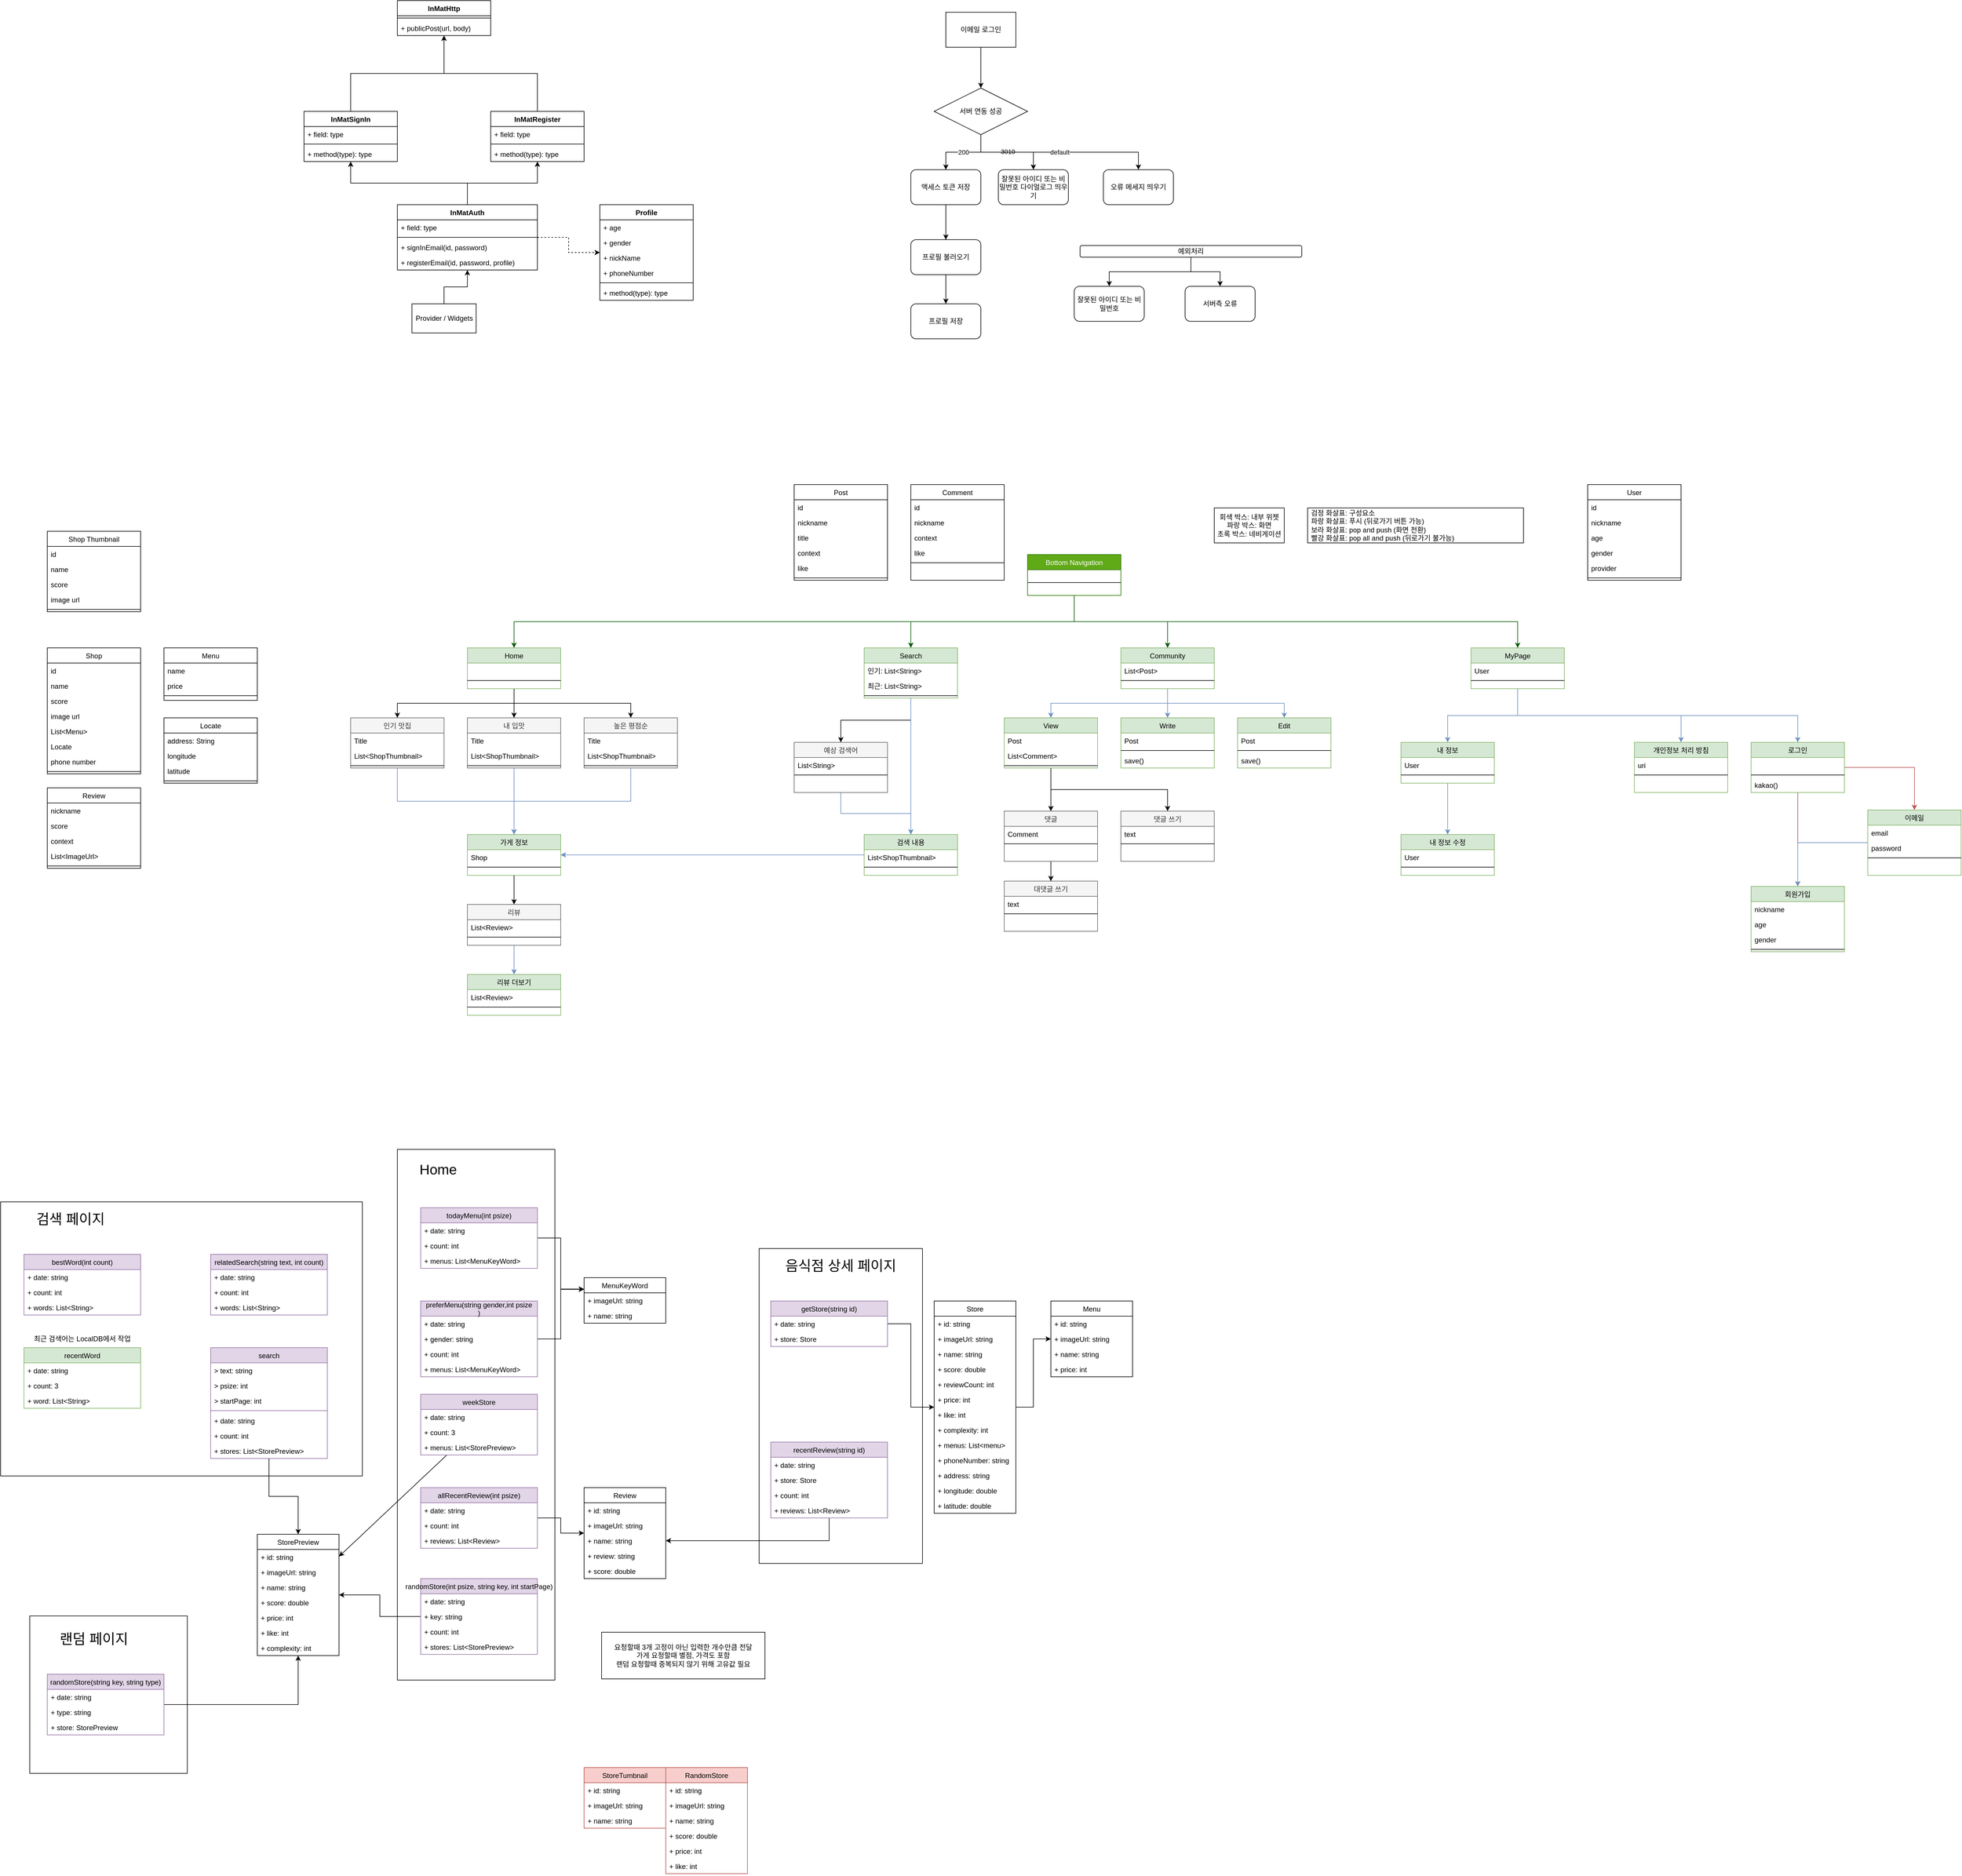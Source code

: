 <mxfile version="20.5.1" type="github">
  <diagram id="C5RBs43oDa-KdzZeNtuy" name="Page-1">
    <mxGraphModel dx="2650" dy="1815" grid="1" gridSize="10" guides="1" tooltips="1" connect="1" arrows="1" fold="1" page="1" pageScale="1" pageWidth="827" pageHeight="1169" math="0" shadow="0">
      <root>
        <mxCell id="WIyWlLk6GJQsqaUBKTNV-0" />
        <mxCell id="WIyWlLk6GJQsqaUBKTNV-1" parent="WIyWlLk6GJQsqaUBKTNV-0" />
        <mxCell id="2jENevwozuxpMB4MCUkR-156" value="" style="rounded=0;whiteSpace=wrap;html=1;fontSize=12;" parent="WIyWlLk6GJQsqaUBKTNV-1" vertex="1">
          <mxGeometry x="-220" y="1790" width="280" height="540" as="geometry" />
        </mxCell>
        <mxCell id="2jENevwozuxpMB4MCUkR-155" value="" style="rounded=0;whiteSpace=wrap;html=1;fontSize=12;" parent="WIyWlLk6GJQsqaUBKTNV-1" vertex="1">
          <mxGeometry x="-840" y="1620" width="270" height="910" as="geometry" />
        </mxCell>
        <mxCell id="2jENevwozuxpMB4MCUkR-154" value="" style="rounded=0;whiteSpace=wrap;html=1;fontSize=12;" parent="WIyWlLk6GJQsqaUBKTNV-1" vertex="1">
          <mxGeometry x="-1470" y="2420" width="270" height="270" as="geometry" />
        </mxCell>
        <mxCell id="2jENevwozuxpMB4MCUkR-153" value="" style="rounded=0;whiteSpace=wrap;html=1;fontSize=12;" parent="WIyWlLk6GJQsqaUBKTNV-1" vertex="1">
          <mxGeometry x="-1520" y="1710" width="620" height="470" as="geometry" />
        </mxCell>
        <mxCell id="91f9Jt3eOoVSnPO64EfC-25" style="edgeStyle=orthogonalEdgeStyle;rounded=0;orthogonalLoop=1;jettySize=auto;html=1;fillColor=#008a00;strokeColor=#005700;" parent="WIyWlLk6GJQsqaUBKTNV-1" source="91f9Jt3eOoVSnPO64EfC-0" target="91f9Jt3eOoVSnPO64EfC-9" edge="1">
          <mxGeometry relative="1" as="geometry" />
        </mxCell>
        <mxCell id="91f9Jt3eOoVSnPO64EfC-26" style="edgeStyle=orthogonalEdgeStyle;rounded=0;orthogonalLoop=1;jettySize=auto;html=1;fillColor=#008a00;strokeColor=#005700;exitX=0.5;exitY=1;exitDx=0;exitDy=0;" parent="WIyWlLk6GJQsqaUBKTNV-1" source="91f9Jt3eOoVSnPO64EfC-0" target="91f9Jt3eOoVSnPO64EfC-12" edge="1">
          <mxGeometry relative="1" as="geometry" />
        </mxCell>
        <mxCell id="91f9Jt3eOoVSnPO64EfC-27" style="edgeStyle=orthogonalEdgeStyle;rounded=0;orthogonalLoop=1;jettySize=auto;html=1;exitX=0.5;exitY=1;exitDx=0;exitDy=0;fillColor=#008a00;strokeColor=#005700;" parent="WIyWlLk6GJQsqaUBKTNV-1" source="91f9Jt3eOoVSnPO64EfC-0" target="91f9Jt3eOoVSnPO64EfC-18" edge="1">
          <mxGeometry relative="1" as="geometry" />
        </mxCell>
        <mxCell id="91f9Jt3eOoVSnPO64EfC-29" style="edgeStyle=orthogonalEdgeStyle;rounded=0;orthogonalLoop=1;jettySize=auto;html=1;exitX=0.5;exitY=1;exitDx=0;exitDy=0;fillColor=#008a00;strokeColor=#005700;" parent="WIyWlLk6GJQsqaUBKTNV-1" source="91f9Jt3eOoVSnPO64EfC-0" target="91f9Jt3eOoVSnPO64EfC-15" edge="1">
          <mxGeometry relative="1" as="geometry" />
        </mxCell>
        <mxCell id="91f9Jt3eOoVSnPO64EfC-0" value="Bottom Navigation" style="swimlane;fontStyle=0;align=center;verticalAlign=top;childLayout=stackLayout;horizontal=1;startSize=26;horizontalStack=0;resizeParent=1;resizeLast=0;collapsible=1;marginBottom=0;rounded=0;shadow=0;strokeWidth=1;fillColor=#60a917;strokeColor=#2D7600;fontColor=#ffffff;" parent="WIyWlLk6GJQsqaUBKTNV-1" vertex="1">
          <mxGeometry x="240" y="600" width="160" height="70" as="geometry">
            <mxRectangle x="340" y="380" width="170" height="26" as="alternateBounds" />
          </mxGeometry>
        </mxCell>
        <mxCell id="91f9Jt3eOoVSnPO64EfC-2" value="" style="line;html=1;strokeWidth=1;align=left;verticalAlign=middle;spacingTop=-1;spacingLeft=3;spacingRight=3;rotatable=0;labelPosition=right;points=[];portConstraint=eastwest;" parent="91f9Jt3eOoVSnPO64EfC-0" vertex="1">
          <mxGeometry y="26" width="160" height="44" as="geometry" />
        </mxCell>
        <mxCell id="91f9Jt3eOoVSnPO64EfC-131" style="edgeStyle=orthogonalEdgeStyle;rounded=0;orthogonalLoop=1;jettySize=auto;html=1;exitX=0.5;exitY=1;exitDx=0;exitDy=0;fillColor=#dae8fc;strokeColor=#6c8ebf;" parent="WIyWlLk6GJQsqaUBKTNV-1" source="91f9Jt3eOoVSnPO64EfC-9" target="91f9Jt3eOoVSnPO64EfC-128" edge="1">
          <mxGeometry relative="1" as="geometry" />
        </mxCell>
        <mxCell id="91f9Jt3eOoVSnPO64EfC-132" style="edgeStyle=orthogonalEdgeStyle;rounded=0;orthogonalLoop=1;jettySize=auto;html=1;fillColor=#dae8fc;strokeColor=#6c8ebf;" parent="WIyWlLk6GJQsqaUBKTNV-1" source="91f9Jt3eOoVSnPO64EfC-9" target="91f9Jt3eOoVSnPO64EfC-122" edge="1">
          <mxGeometry relative="1" as="geometry" />
        </mxCell>
        <mxCell id="91f9Jt3eOoVSnPO64EfC-133" style="edgeStyle=orthogonalEdgeStyle;rounded=0;orthogonalLoop=1;jettySize=auto;html=1;exitX=0.5;exitY=1;exitDx=0;exitDy=0;fillColor=#dae8fc;strokeColor=#6c8ebf;" parent="WIyWlLk6GJQsqaUBKTNV-1" source="91f9Jt3eOoVSnPO64EfC-9" target="91f9Jt3eOoVSnPO64EfC-125" edge="1">
          <mxGeometry relative="1" as="geometry" />
        </mxCell>
        <mxCell id="91f9Jt3eOoVSnPO64EfC-9" value="Community" style="swimlane;fontStyle=0;align=center;verticalAlign=top;childLayout=stackLayout;horizontal=1;startSize=26;horizontalStack=0;resizeParent=1;resizeLast=0;collapsible=1;marginBottom=0;rounded=0;shadow=0;strokeWidth=1;fillColor=#d5e8d4;strokeColor=#82b366;" parent="WIyWlLk6GJQsqaUBKTNV-1" vertex="1">
          <mxGeometry x="400" y="760" width="160" height="70" as="geometry">
            <mxRectangle x="340" y="380" width="170" height="26" as="alternateBounds" />
          </mxGeometry>
        </mxCell>
        <mxCell id="91f9Jt3eOoVSnPO64EfC-10" value="List&lt;Post&gt;" style="text;align=left;verticalAlign=top;spacingLeft=4;spacingRight=4;overflow=hidden;rotatable=0;points=[[0,0.5],[1,0.5]];portConstraint=eastwest;" parent="91f9Jt3eOoVSnPO64EfC-9" vertex="1">
          <mxGeometry y="26" width="160" height="26" as="geometry" />
        </mxCell>
        <mxCell id="91f9Jt3eOoVSnPO64EfC-11" value="" style="line;html=1;strokeWidth=1;align=left;verticalAlign=middle;spacingTop=-1;spacingLeft=3;spacingRight=3;rotatable=0;labelPosition=right;points=[];portConstraint=eastwest;" parent="91f9Jt3eOoVSnPO64EfC-9" vertex="1">
          <mxGeometry y="52" width="160" height="8" as="geometry" />
        </mxCell>
        <mxCell id="91f9Jt3eOoVSnPO64EfC-211" style="edgeStyle=orthogonalEdgeStyle;rounded=0;orthogonalLoop=1;jettySize=auto;html=1;" parent="WIyWlLk6GJQsqaUBKTNV-1" source="91f9Jt3eOoVSnPO64EfC-12" target="91f9Jt3eOoVSnPO64EfC-206" edge="1">
          <mxGeometry relative="1" as="geometry" />
        </mxCell>
        <mxCell id="91f9Jt3eOoVSnPO64EfC-224" style="edgeStyle=orthogonalEdgeStyle;rounded=0;orthogonalLoop=1;jettySize=auto;html=1;fillColor=#dae8fc;strokeColor=#6c8ebf;" parent="WIyWlLk6GJQsqaUBKTNV-1" source="91f9Jt3eOoVSnPO64EfC-12" target="91f9Jt3eOoVSnPO64EfC-213" edge="1">
          <mxGeometry relative="1" as="geometry" />
        </mxCell>
        <mxCell id="91f9Jt3eOoVSnPO64EfC-12" value="Search" style="swimlane;fontStyle=0;align=center;verticalAlign=top;childLayout=stackLayout;horizontal=1;startSize=26;horizontalStack=0;resizeParent=1;resizeLast=0;collapsible=1;marginBottom=0;rounded=0;shadow=0;strokeWidth=1;fillColor=#d5e8d4;strokeColor=#82b366;" parent="WIyWlLk6GJQsqaUBKTNV-1" vertex="1">
          <mxGeometry x="-40" y="760" width="160" height="86" as="geometry">
            <mxRectangle x="340" y="380" width="170" height="26" as="alternateBounds" />
          </mxGeometry>
        </mxCell>
        <mxCell id="91f9Jt3eOoVSnPO64EfC-13" value="인기: List&lt;String&gt;" style="text;align=left;verticalAlign=top;spacingLeft=4;spacingRight=4;overflow=hidden;rotatable=0;points=[[0,0.5],[1,0.5]];portConstraint=eastwest;" parent="91f9Jt3eOoVSnPO64EfC-12" vertex="1">
          <mxGeometry y="26" width="160" height="26" as="geometry" />
        </mxCell>
        <mxCell id="91f9Jt3eOoVSnPO64EfC-210" value="최근: List&lt;String&gt;" style="text;align=left;verticalAlign=top;spacingLeft=4;spacingRight=4;overflow=hidden;rotatable=0;points=[[0,0.5],[1,0.5]];portConstraint=eastwest;" parent="91f9Jt3eOoVSnPO64EfC-12" vertex="1">
          <mxGeometry y="52" width="160" height="26" as="geometry" />
        </mxCell>
        <mxCell id="91f9Jt3eOoVSnPO64EfC-14" value="" style="line;html=1;strokeWidth=1;align=left;verticalAlign=middle;spacingTop=-1;spacingLeft=3;spacingRight=3;rotatable=0;labelPosition=right;points=[];portConstraint=eastwest;" parent="91f9Jt3eOoVSnPO64EfC-12" vertex="1">
          <mxGeometry y="78" width="160" height="8" as="geometry" />
        </mxCell>
        <mxCell id="91f9Jt3eOoVSnPO64EfC-168" style="edgeStyle=orthogonalEdgeStyle;rounded=0;orthogonalLoop=1;jettySize=auto;html=1;fillColor=#dae8fc;strokeColor=#6c8ebf;" parent="WIyWlLk6GJQsqaUBKTNV-1" source="91f9Jt3eOoVSnPO64EfC-15" target="91f9Jt3eOoVSnPO64EfC-162" edge="1">
          <mxGeometry relative="1" as="geometry" />
        </mxCell>
        <mxCell id="91f9Jt3eOoVSnPO64EfC-177" style="edgeStyle=orthogonalEdgeStyle;rounded=0;orthogonalLoop=1;jettySize=auto;html=1;fillColor=#dae8fc;strokeColor=#6c8ebf;exitX=0.5;exitY=1;exitDx=0;exitDy=0;" parent="WIyWlLk6GJQsqaUBKTNV-1" source="91f9Jt3eOoVSnPO64EfC-15" target="91f9Jt3eOoVSnPO64EfC-170" edge="1">
          <mxGeometry relative="1" as="geometry" />
        </mxCell>
        <mxCell id="91f9Jt3eOoVSnPO64EfC-178" style="edgeStyle=orthogonalEdgeStyle;rounded=0;orthogonalLoop=1;jettySize=auto;html=1;fillColor=#dae8fc;strokeColor=#6c8ebf;exitX=0.5;exitY=1;exitDx=0;exitDy=0;" parent="WIyWlLk6GJQsqaUBKTNV-1" source="91f9Jt3eOoVSnPO64EfC-15" target="91f9Jt3eOoVSnPO64EfC-174" edge="1">
          <mxGeometry relative="1" as="geometry" />
        </mxCell>
        <mxCell id="91f9Jt3eOoVSnPO64EfC-15" value="MyPage" style="swimlane;fontStyle=0;align=center;verticalAlign=top;childLayout=stackLayout;horizontal=1;startSize=26;horizontalStack=0;resizeParent=1;resizeLast=0;collapsible=1;marginBottom=0;rounded=0;shadow=0;strokeWidth=1;fillColor=#d5e8d4;strokeColor=#82b366;" parent="WIyWlLk6GJQsqaUBKTNV-1" vertex="1">
          <mxGeometry x="1000" y="760" width="160" height="70" as="geometry">
            <mxRectangle x="340" y="380" width="170" height="26" as="alternateBounds" />
          </mxGeometry>
        </mxCell>
        <mxCell id="91f9Jt3eOoVSnPO64EfC-16" value="User" style="text;align=left;verticalAlign=top;spacingLeft=4;spacingRight=4;overflow=hidden;rotatable=0;points=[[0,0.5],[1,0.5]];portConstraint=eastwest;" parent="91f9Jt3eOoVSnPO64EfC-15" vertex="1">
          <mxGeometry y="26" width="160" height="26" as="geometry" />
        </mxCell>
        <mxCell id="91f9Jt3eOoVSnPO64EfC-17" value="" style="line;html=1;strokeWidth=1;align=left;verticalAlign=middle;spacingTop=-1;spacingLeft=3;spacingRight=3;rotatable=0;labelPosition=right;points=[];portConstraint=eastwest;" parent="91f9Jt3eOoVSnPO64EfC-15" vertex="1">
          <mxGeometry y="52" width="160" height="8" as="geometry" />
        </mxCell>
        <mxCell id="91f9Jt3eOoVSnPO64EfC-52" style="edgeStyle=orthogonalEdgeStyle;rounded=0;orthogonalLoop=1;jettySize=auto;html=1;exitX=0.5;exitY=1;exitDx=0;exitDy=0;" parent="WIyWlLk6GJQsqaUBKTNV-1" source="91f9Jt3eOoVSnPO64EfC-18" target="91f9Jt3eOoVSnPO64EfC-40" edge="1">
          <mxGeometry relative="1" as="geometry" />
        </mxCell>
        <mxCell id="91f9Jt3eOoVSnPO64EfC-53" style="edgeStyle=orthogonalEdgeStyle;rounded=0;orthogonalLoop=1;jettySize=auto;html=1;" parent="WIyWlLk6GJQsqaUBKTNV-1" source="91f9Jt3eOoVSnPO64EfC-18" target="91f9Jt3eOoVSnPO64EfC-44" edge="1">
          <mxGeometry relative="1" as="geometry" />
        </mxCell>
        <mxCell id="91f9Jt3eOoVSnPO64EfC-54" style="edgeStyle=orthogonalEdgeStyle;rounded=0;orthogonalLoop=1;jettySize=auto;html=1;exitX=0.5;exitY=1;exitDx=0;exitDy=0;" parent="WIyWlLk6GJQsqaUBKTNV-1" source="91f9Jt3eOoVSnPO64EfC-18" target="91f9Jt3eOoVSnPO64EfC-48" edge="1">
          <mxGeometry relative="1" as="geometry" />
        </mxCell>
        <mxCell id="91f9Jt3eOoVSnPO64EfC-18" value="Home" style="swimlane;fontStyle=0;align=center;verticalAlign=top;childLayout=stackLayout;horizontal=1;startSize=26;horizontalStack=0;resizeParent=1;resizeLast=0;collapsible=1;marginBottom=0;rounded=0;shadow=0;strokeWidth=1;fillColor=#d5e8d4;strokeColor=#82b366;" parent="WIyWlLk6GJQsqaUBKTNV-1" vertex="1">
          <mxGeometry x="-720" y="760" width="160" height="70" as="geometry">
            <mxRectangle x="340" y="380" width="170" height="26" as="alternateBounds" />
          </mxGeometry>
        </mxCell>
        <mxCell id="91f9Jt3eOoVSnPO64EfC-19" value=" " style="text;align=left;verticalAlign=top;spacingLeft=4;spacingRight=4;overflow=hidden;rotatable=0;points=[[0,0.5],[1,0.5]];portConstraint=eastwest;" parent="91f9Jt3eOoVSnPO64EfC-18" vertex="1">
          <mxGeometry y="26" width="160" height="26" as="geometry" />
        </mxCell>
        <mxCell id="91f9Jt3eOoVSnPO64EfC-20" value="" style="line;html=1;strokeWidth=1;align=left;verticalAlign=middle;spacingTop=-1;spacingLeft=3;spacingRight=3;rotatable=0;labelPosition=right;points=[];portConstraint=eastwest;" parent="91f9Jt3eOoVSnPO64EfC-18" vertex="1">
          <mxGeometry y="52" width="160" height="8" as="geometry" />
        </mxCell>
        <mxCell id="91f9Jt3eOoVSnPO64EfC-32" value="회색 박스: 내부 위젯&lt;br&gt;파랑 박스: 화면&lt;br&gt;초록 박스: 네비게이션" style="rounded=0;whiteSpace=wrap;html=1;" parent="WIyWlLk6GJQsqaUBKTNV-1" vertex="1">
          <mxGeometry x="560" y="520" width="120" height="60" as="geometry" />
        </mxCell>
        <mxCell id="91f9Jt3eOoVSnPO64EfC-33" value="검정 화살표: 구성요소&lt;br&gt;파랑 화살표: 푸시 (뒤로가기 버튼 가능)&lt;br&gt;보라&amp;nbsp;화살표: pop and push (화면 전환)&lt;br&gt;빨강 화살표: pop all and push (뒤로가기 불가능)" style="rounded=0;whiteSpace=wrap;html=1;align=left;spacing=6;" parent="WIyWlLk6GJQsqaUBKTNV-1" vertex="1">
          <mxGeometry x="720" y="520" width="370" height="60" as="geometry" />
        </mxCell>
        <mxCell id="91f9Jt3eOoVSnPO64EfC-34" value="Shop Thumbnail" style="swimlane;fontStyle=0;align=center;verticalAlign=top;childLayout=stackLayout;horizontal=1;startSize=26;horizontalStack=0;resizeParent=1;resizeLast=0;collapsible=1;marginBottom=0;rounded=0;shadow=0;strokeWidth=1;" parent="WIyWlLk6GJQsqaUBKTNV-1" vertex="1">
          <mxGeometry x="-1440" y="560" width="160" height="138" as="geometry">
            <mxRectangle x="340" y="380" width="170" height="26" as="alternateBounds" />
          </mxGeometry>
        </mxCell>
        <mxCell id="91f9Jt3eOoVSnPO64EfC-35" value="id" style="text;align=left;verticalAlign=top;spacingLeft=4;spacingRight=4;overflow=hidden;rotatable=0;points=[[0,0.5],[1,0.5]];portConstraint=eastwest;" parent="91f9Jt3eOoVSnPO64EfC-34" vertex="1">
          <mxGeometry y="26" width="160" height="26" as="geometry" />
        </mxCell>
        <mxCell id="91f9Jt3eOoVSnPO64EfC-37" value="name" style="text;align=left;verticalAlign=top;spacingLeft=4;spacingRight=4;overflow=hidden;rotatable=0;points=[[0,0.5],[1,0.5]];portConstraint=eastwest;" parent="91f9Jt3eOoVSnPO64EfC-34" vertex="1">
          <mxGeometry y="52" width="160" height="26" as="geometry" />
        </mxCell>
        <mxCell id="91f9Jt3eOoVSnPO64EfC-38" value="score" style="text;align=left;verticalAlign=top;spacingLeft=4;spacingRight=4;overflow=hidden;rotatable=0;points=[[0,0.5],[1,0.5]];portConstraint=eastwest;" parent="91f9Jt3eOoVSnPO64EfC-34" vertex="1">
          <mxGeometry y="78" width="160" height="26" as="geometry" />
        </mxCell>
        <mxCell id="91f9Jt3eOoVSnPO64EfC-39" value="image url" style="text;align=left;verticalAlign=top;spacingLeft=4;spacingRight=4;overflow=hidden;rotatable=0;points=[[0,0.5],[1,0.5]];portConstraint=eastwest;" parent="91f9Jt3eOoVSnPO64EfC-34" vertex="1">
          <mxGeometry y="104" width="160" height="26" as="geometry" />
        </mxCell>
        <mxCell id="91f9Jt3eOoVSnPO64EfC-36" value="" style="line;html=1;strokeWidth=1;align=left;verticalAlign=middle;spacingTop=-1;spacingLeft=3;spacingRight=3;rotatable=0;labelPosition=right;points=[];portConstraint=eastwest;" parent="91f9Jt3eOoVSnPO64EfC-34" vertex="1">
          <mxGeometry y="130" width="160" height="8" as="geometry" />
        </mxCell>
        <mxCell id="91f9Jt3eOoVSnPO64EfC-70" style="edgeStyle=orthogonalEdgeStyle;rounded=0;orthogonalLoop=1;jettySize=auto;html=1;exitX=0.5;exitY=1;exitDx=0;exitDy=0;fillColor=#dae8fc;strokeColor=#6c8ebf;" parent="WIyWlLk6GJQsqaUBKTNV-1" source="91f9Jt3eOoVSnPO64EfC-40" target="91f9Jt3eOoVSnPO64EfC-67" edge="1">
          <mxGeometry relative="1" as="geometry" />
        </mxCell>
        <mxCell id="91f9Jt3eOoVSnPO64EfC-40" value="인기 맛집" style="swimlane;fontStyle=0;align=center;verticalAlign=top;childLayout=stackLayout;horizontal=1;startSize=26;horizontalStack=0;resizeParent=1;resizeLast=0;collapsible=1;marginBottom=0;rounded=0;shadow=0;strokeWidth=1;fillColor=#f5f5f5;fontColor=#333333;strokeColor=#666666;" parent="WIyWlLk6GJQsqaUBKTNV-1" vertex="1">
          <mxGeometry x="-920" y="880" width="160" height="86" as="geometry">
            <mxRectangle x="340" y="380" width="170" height="26" as="alternateBounds" />
          </mxGeometry>
        </mxCell>
        <mxCell id="91f9Jt3eOoVSnPO64EfC-41" value="Title" style="text;align=left;verticalAlign=top;spacingLeft=4;spacingRight=4;overflow=hidden;rotatable=0;points=[[0,0.5],[1,0.5]];portConstraint=eastwest;" parent="91f9Jt3eOoVSnPO64EfC-40" vertex="1">
          <mxGeometry y="26" width="160" height="26" as="geometry" />
        </mxCell>
        <mxCell id="91f9Jt3eOoVSnPO64EfC-43" value="List&lt;ShopThumbnail&gt;" style="text;align=left;verticalAlign=top;spacingLeft=4;spacingRight=4;overflow=hidden;rotatable=0;points=[[0,0.5],[1,0.5]];portConstraint=eastwest;" parent="91f9Jt3eOoVSnPO64EfC-40" vertex="1">
          <mxGeometry y="52" width="160" height="26" as="geometry" />
        </mxCell>
        <mxCell id="91f9Jt3eOoVSnPO64EfC-42" value="" style="line;html=1;strokeWidth=1;align=left;verticalAlign=middle;spacingTop=-1;spacingLeft=3;spacingRight=3;rotatable=0;labelPosition=right;points=[];portConstraint=eastwest;" parent="91f9Jt3eOoVSnPO64EfC-40" vertex="1">
          <mxGeometry y="78" width="160" height="8" as="geometry" />
        </mxCell>
        <mxCell id="91f9Jt3eOoVSnPO64EfC-71" style="edgeStyle=orthogonalEdgeStyle;rounded=0;orthogonalLoop=1;jettySize=auto;html=1;fillColor=#dae8fc;strokeColor=#6c8ebf;" parent="WIyWlLk6GJQsqaUBKTNV-1" source="91f9Jt3eOoVSnPO64EfC-44" target="91f9Jt3eOoVSnPO64EfC-67" edge="1">
          <mxGeometry relative="1" as="geometry" />
        </mxCell>
        <mxCell id="91f9Jt3eOoVSnPO64EfC-44" value="내 입맛" style="swimlane;fontStyle=0;align=center;verticalAlign=top;childLayout=stackLayout;horizontal=1;startSize=26;horizontalStack=0;resizeParent=1;resizeLast=0;collapsible=1;marginBottom=0;rounded=0;shadow=0;strokeWidth=1;fillColor=#f5f5f5;fontColor=#333333;strokeColor=#666666;" parent="WIyWlLk6GJQsqaUBKTNV-1" vertex="1">
          <mxGeometry x="-720" y="880" width="160" height="86" as="geometry">
            <mxRectangle x="340" y="380" width="170" height="26" as="alternateBounds" />
          </mxGeometry>
        </mxCell>
        <mxCell id="91f9Jt3eOoVSnPO64EfC-45" value="Title" style="text;align=left;verticalAlign=top;spacingLeft=4;spacingRight=4;overflow=hidden;rotatable=0;points=[[0,0.5],[1,0.5]];portConstraint=eastwest;" parent="91f9Jt3eOoVSnPO64EfC-44" vertex="1">
          <mxGeometry y="26" width="160" height="26" as="geometry" />
        </mxCell>
        <mxCell id="91f9Jt3eOoVSnPO64EfC-46" value="List&lt;ShopThumbnail&gt;" style="text;align=left;verticalAlign=top;spacingLeft=4;spacingRight=4;overflow=hidden;rotatable=0;points=[[0,0.5],[1,0.5]];portConstraint=eastwest;" parent="91f9Jt3eOoVSnPO64EfC-44" vertex="1">
          <mxGeometry y="52" width="160" height="26" as="geometry" />
        </mxCell>
        <mxCell id="91f9Jt3eOoVSnPO64EfC-47" value="" style="line;html=1;strokeWidth=1;align=left;verticalAlign=middle;spacingTop=-1;spacingLeft=3;spacingRight=3;rotatable=0;labelPosition=right;points=[];portConstraint=eastwest;" parent="91f9Jt3eOoVSnPO64EfC-44" vertex="1">
          <mxGeometry y="78" width="160" height="8" as="geometry" />
        </mxCell>
        <mxCell id="91f9Jt3eOoVSnPO64EfC-72" style="edgeStyle=orthogonalEdgeStyle;rounded=0;orthogonalLoop=1;jettySize=auto;html=1;exitX=0.5;exitY=1;exitDx=0;exitDy=0;fillColor=#dae8fc;strokeColor=#6c8ebf;" parent="WIyWlLk6GJQsqaUBKTNV-1" source="91f9Jt3eOoVSnPO64EfC-48" target="91f9Jt3eOoVSnPO64EfC-67" edge="1">
          <mxGeometry relative="1" as="geometry" />
        </mxCell>
        <mxCell id="91f9Jt3eOoVSnPO64EfC-48" value="높은 평점순" style="swimlane;fontStyle=0;align=center;verticalAlign=top;childLayout=stackLayout;horizontal=1;startSize=26;horizontalStack=0;resizeParent=1;resizeLast=0;collapsible=1;marginBottom=0;rounded=0;shadow=0;strokeWidth=1;fillColor=#f5f5f5;fontColor=#333333;strokeColor=#666666;" parent="WIyWlLk6GJQsqaUBKTNV-1" vertex="1">
          <mxGeometry x="-520" y="880" width="160" height="86" as="geometry">
            <mxRectangle x="340" y="380" width="170" height="26" as="alternateBounds" />
          </mxGeometry>
        </mxCell>
        <mxCell id="91f9Jt3eOoVSnPO64EfC-49" value="Title" style="text;align=left;verticalAlign=top;spacingLeft=4;spacingRight=4;overflow=hidden;rotatable=0;points=[[0,0.5],[1,0.5]];portConstraint=eastwest;" parent="91f9Jt3eOoVSnPO64EfC-48" vertex="1">
          <mxGeometry y="26" width="160" height="26" as="geometry" />
        </mxCell>
        <mxCell id="91f9Jt3eOoVSnPO64EfC-50" value="List&lt;ShopThumbnail&gt;" style="text;align=left;verticalAlign=top;spacingLeft=4;spacingRight=4;overflow=hidden;rotatable=0;points=[[0,0.5],[1,0.5]];portConstraint=eastwest;" parent="91f9Jt3eOoVSnPO64EfC-48" vertex="1">
          <mxGeometry y="52" width="160" height="26" as="geometry" />
        </mxCell>
        <mxCell id="91f9Jt3eOoVSnPO64EfC-51" value="" style="line;html=1;strokeWidth=1;align=left;verticalAlign=middle;spacingTop=-1;spacingLeft=3;spacingRight=3;rotatable=0;labelPosition=right;points=[];portConstraint=eastwest;" parent="91f9Jt3eOoVSnPO64EfC-48" vertex="1">
          <mxGeometry y="78" width="160" height="8" as="geometry" />
        </mxCell>
        <mxCell id="91f9Jt3eOoVSnPO64EfC-59" value="Post" style="swimlane;fontStyle=0;align=center;verticalAlign=top;childLayout=stackLayout;horizontal=1;startSize=26;horizontalStack=0;resizeParent=1;resizeLast=0;collapsible=1;marginBottom=0;rounded=0;shadow=0;strokeWidth=1;" parent="WIyWlLk6GJQsqaUBKTNV-1" vertex="1">
          <mxGeometry x="-160" y="480" width="160" height="164" as="geometry">
            <mxRectangle x="340" y="380" width="170" height="26" as="alternateBounds" />
          </mxGeometry>
        </mxCell>
        <mxCell id="91f9Jt3eOoVSnPO64EfC-60" value="id" style="text;align=left;verticalAlign=top;spacingLeft=4;spacingRight=4;overflow=hidden;rotatable=0;points=[[0,0.5],[1,0.5]];portConstraint=eastwest;" parent="91f9Jt3eOoVSnPO64EfC-59" vertex="1">
          <mxGeometry y="26" width="160" height="26" as="geometry" />
        </mxCell>
        <mxCell id="91f9Jt3eOoVSnPO64EfC-61" value="nickname" style="text;align=left;verticalAlign=top;spacingLeft=4;spacingRight=4;overflow=hidden;rotatable=0;points=[[0,0.5],[1,0.5]];portConstraint=eastwest;" parent="91f9Jt3eOoVSnPO64EfC-59" vertex="1">
          <mxGeometry y="52" width="160" height="26" as="geometry" />
        </mxCell>
        <mxCell id="91f9Jt3eOoVSnPO64EfC-62" value="title" style="text;align=left;verticalAlign=top;spacingLeft=4;spacingRight=4;overflow=hidden;rotatable=0;points=[[0,0.5],[1,0.5]];portConstraint=eastwest;" parent="91f9Jt3eOoVSnPO64EfC-59" vertex="1">
          <mxGeometry y="78" width="160" height="26" as="geometry" />
        </mxCell>
        <mxCell id="91f9Jt3eOoVSnPO64EfC-63" value="context" style="text;align=left;verticalAlign=top;spacingLeft=4;spacingRight=4;overflow=hidden;rotatable=0;points=[[0,0.5],[1,0.5]];portConstraint=eastwest;" parent="91f9Jt3eOoVSnPO64EfC-59" vertex="1">
          <mxGeometry y="104" width="160" height="26" as="geometry" />
        </mxCell>
        <mxCell id="91f9Jt3eOoVSnPO64EfC-65" value="like" style="text;align=left;verticalAlign=top;spacingLeft=4;spacingRight=4;overflow=hidden;rotatable=0;points=[[0,0.5],[1,0.5]];portConstraint=eastwest;" parent="91f9Jt3eOoVSnPO64EfC-59" vertex="1">
          <mxGeometry y="130" width="160" height="26" as="geometry" />
        </mxCell>
        <mxCell id="91f9Jt3eOoVSnPO64EfC-64" value="" style="line;html=1;strokeWidth=1;align=left;verticalAlign=middle;spacingTop=-1;spacingLeft=3;spacingRight=3;rotatable=0;labelPosition=right;points=[];portConstraint=eastwest;" parent="91f9Jt3eOoVSnPO64EfC-59" vertex="1">
          <mxGeometry y="156" width="160" height="8" as="geometry" />
        </mxCell>
        <mxCell id="91f9Jt3eOoVSnPO64EfC-121" style="edgeStyle=orthogonalEdgeStyle;rounded=0;orthogonalLoop=1;jettySize=auto;html=1;" parent="WIyWlLk6GJQsqaUBKTNV-1" source="91f9Jt3eOoVSnPO64EfC-67" target="91f9Jt3eOoVSnPO64EfC-117" edge="1">
          <mxGeometry relative="1" as="geometry" />
        </mxCell>
        <mxCell id="91f9Jt3eOoVSnPO64EfC-67" value="가게 정보" style="swimlane;fontStyle=0;align=center;verticalAlign=top;childLayout=stackLayout;horizontal=1;startSize=26;horizontalStack=0;resizeParent=1;resizeLast=0;collapsible=1;marginBottom=0;rounded=0;shadow=0;strokeWidth=1;fillColor=#d5e8d4;strokeColor=#82b366;" parent="WIyWlLk6GJQsqaUBKTNV-1" vertex="1">
          <mxGeometry x="-720" y="1080" width="160" height="70" as="geometry">
            <mxRectangle x="340" y="380" width="170" height="26" as="alternateBounds" />
          </mxGeometry>
        </mxCell>
        <mxCell id="91f9Jt3eOoVSnPO64EfC-68" value="Shop" style="text;align=left;verticalAlign=top;spacingLeft=4;spacingRight=4;overflow=hidden;rotatable=0;points=[[0,0.5],[1,0.5]];portConstraint=eastwest;" parent="91f9Jt3eOoVSnPO64EfC-67" vertex="1">
          <mxGeometry y="26" width="160" height="26" as="geometry" />
        </mxCell>
        <mxCell id="91f9Jt3eOoVSnPO64EfC-69" value="" style="line;html=1;strokeWidth=1;align=left;verticalAlign=middle;spacingTop=-1;spacingLeft=3;spacingRight=3;rotatable=0;labelPosition=right;points=[];portConstraint=eastwest;" parent="91f9Jt3eOoVSnPO64EfC-67" vertex="1">
          <mxGeometry y="52" width="160" height="8" as="geometry" />
        </mxCell>
        <mxCell id="91f9Jt3eOoVSnPO64EfC-74" value="Shop" style="swimlane;fontStyle=0;align=center;verticalAlign=top;childLayout=stackLayout;horizontal=1;startSize=26;horizontalStack=0;resizeParent=1;resizeLast=0;collapsible=1;marginBottom=0;rounded=0;shadow=0;strokeWidth=1;" parent="WIyWlLk6GJQsqaUBKTNV-1" vertex="1">
          <mxGeometry x="-1440" y="760" width="160" height="216" as="geometry">
            <mxRectangle x="340" y="380" width="170" height="26" as="alternateBounds" />
          </mxGeometry>
        </mxCell>
        <mxCell id="91f9Jt3eOoVSnPO64EfC-75" value="id" style="text;align=left;verticalAlign=top;spacingLeft=4;spacingRight=4;overflow=hidden;rotatable=0;points=[[0,0.5],[1,0.5]];portConstraint=eastwest;" parent="91f9Jt3eOoVSnPO64EfC-74" vertex="1">
          <mxGeometry y="26" width="160" height="26" as="geometry" />
        </mxCell>
        <mxCell id="91f9Jt3eOoVSnPO64EfC-76" value="name" style="text;align=left;verticalAlign=top;spacingLeft=4;spacingRight=4;overflow=hidden;rotatable=0;points=[[0,0.5],[1,0.5]];portConstraint=eastwest;" parent="91f9Jt3eOoVSnPO64EfC-74" vertex="1">
          <mxGeometry y="52" width="160" height="26" as="geometry" />
        </mxCell>
        <mxCell id="91f9Jt3eOoVSnPO64EfC-77" value="score" style="text;align=left;verticalAlign=top;spacingLeft=4;spacingRight=4;overflow=hidden;rotatable=0;points=[[0,0.5],[1,0.5]];portConstraint=eastwest;" parent="91f9Jt3eOoVSnPO64EfC-74" vertex="1">
          <mxGeometry y="78" width="160" height="26" as="geometry" />
        </mxCell>
        <mxCell id="91f9Jt3eOoVSnPO64EfC-78" value="image url" style="text;align=left;verticalAlign=top;spacingLeft=4;spacingRight=4;overflow=hidden;rotatable=0;points=[[0,0.5],[1,0.5]];portConstraint=eastwest;" parent="91f9Jt3eOoVSnPO64EfC-74" vertex="1">
          <mxGeometry y="104" width="160" height="26" as="geometry" />
        </mxCell>
        <mxCell id="91f9Jt3eOoVSnPO64EfC-80" value="List&lt;Menu&gt;" style="text;align=left;verticalAlign=top;spacingLeft=4;spacingRight=4;overflow=hidden;rotatable=0;points=[[0,0.5],[1,0.5]];portConstraint=eastwest;" parent="91f9Jt3eOoVSnPO64EfC-74" vertex="1">
          <mxGeometry y="130" width="160" height="26" as="geometry" />
        </mxCell>
        <mxCell id="91f9Jt3eOoVSnPO64EfC-87" value="Locate" style="text;align=left;verticalAlign=top;spacingLeft=4;spacingRight=4;overflow=hidden;rotatable=0;points=[[0,0.5],[1,0.5]];portConstraint=eastwest;" parent="91f9Jt3eOoVSnPO64EfC-74" vertex="1">
          <mxGeometry y="156" width="160" height="26" as="geometry" />
        </mxCell>
        <mxCell id="91f9Jt3eOoVSnPO64EfC-96" value="phone number" style="text;align=left;verticalAlign=top;spacingLeft=4;spacingRight=4;overflow=hidden;rotatable=0;points=[[0,0.5],[1,0.5]];portConstraint=eastwest;" parent="91f9Jt3eOoVSnPO64EfC-74" vertex="1">
          <mxGeometry y="182" width="160" height="26" as="geometry" />
        </mxCell>
        <mxCell id="91f9Jt3eOoVSnPO64EfC-79" value="" style="line;html=1;strokeWidth=1;align=left;verticalAlign=middle;spacingTop=-1;spacingLeft=3;spacingRight=3;rotatable=0;labelPosition=right;points=[];portConstraint=eastwest;" parent="91f9Jt3eOoVSnPO64EfC-74" vertex="1">
          <mxGeometry y="208" width="160" height="8" as="geometry" />
        </mxCell>
        <mxCell id="91f9Jt3eOoVSnPO64EfC-81" value="Menu" style="swimlane;fontStyle=0;align=center;verticalAlign=top;childLayout=stackLayout;horizontal=1;startSize=26;horizontalStack=0;resizeParent=1;resizeLast=0;collapsible=1;marginBottom=0;rounded=0;shadow=0;strokeWidth=1;" parent="WIyWlLk6GJQsqaUBKTNV-1" vertex="1">
          <mxGeometry x="-1240" y="760" width="160" height="90" as="geometry">
            <mxRectangle x="340" y="380" width="170" height="26" as="alternateBounds" />
          </mxGeometry>
        </mxCell>
        <mxCell id="91f9Jt3eOoVSnPO64EfC-82" value="name" style="text;align=left;verticalAlign=top;spacingLeft=4;spacingRight=4;overflow=hidden;rotatable=0;points=[[0,0.5],[1,0.5]];portConstraint=eastwest;" parent="91f9Jt3eOoVSnPO64EfC-81" vertex="1">
          <mxGeometry y="26" width="160" height="26" as="geometry" />
        </mxCell>
        <mxCell id="91f9Jt3eOoVSnPO64EfC-83" value="price" style="text;align=left;verticalAlign=top;spacingLeft=4;spacingRight=4;overflow=hidden;rotatable=0;points=[[0,0.5],[1,0.5]];portConstraint=eastwest;" parent="91f9Jt3eOoVSnPO64EfC-81" vertex="1">
          <mxGeometry y="52" width="160" height="26" as="geometry" />
        </mxCell>
        <mxCell id="91f9Jt3eOoVSnPO64EfC-86" value="" style="line;html=1;strokeWidth=1;align=left;verticalAlign=middle;spacingTop=-1;spacingLeft=3;spacingRight=3;rotatable=0;labelPosition=right;points=[];portConstraint=eastwest;" parent="91f9Jt3eOoVSnPO64EfC-81" vertex="1">
          <mxGeometry y="78" width="160" height="8" as="geometry" />
        </mxCell>
        <mxCell id="91f9Jt3eOoVSnPO64EfC-106" value="Review" style="swimlane;fontStyle=0;align=center;verticalAlign=top;childLayout=stackLayout;horizontal=1;startSize=26;horizontalStack=0;resizeParent=1;resizeLast=0;collapsible=1;marginBottom=0;rounded=0;shadow=0;strokeWidth=1;" parent="WIyWlLk6GJQsqaUBKTNV-1" vertex="1">
          <mxGeometry x="-1440" y="1000" width="160" height="138" as="geometry">
            <mxRectangle x="340" y="380" width="170" height="26" as="alternateBounds" />
          </mxGeometry>
        </mxCell>
        <mxCell id="91f9Jt3eOoVSnPO64EfC-107" value="nickname" style="text;align=left;verticalAlign=top;spacingLeft=4;spacingRight=4;overflow=hidden;rotatable=0;points=[[0,0.5],[1,0.5]];portConstraint=eastwest;" parent="91f9Jt3eOoVSnPO64EfC-106" vertex="1">
          <mxGeometry y="26" width="160" height="26" as="geometry" />
        </mxCell>
        <mxCell id="91f9Jt3eOoVSnPO64EfC-108" value="score" style="text;align=left;verticalAlign=top;spacingLeft=4;spacingRight=4;overflow=hidden;rotatable=0;points=[[0,0.5],[1,0.5]];portConstraint=eastwest;" parent="91f9Jt3eOoVSnPO64EfC-106" vertex="1">
          <mxGeometry y="52" width="160" height="26" as="geometry" />
        </mxCell>
        <mxCell id="91f9Jt3eOoVSnPO64EfC-110" value="context" style="text;align=left;verticalAlign=top;spacingLeft=4;spacingRight=4;overflow=hidden;rotatable=0;points=[[0,0.5],[1,0.5]];portConstraint=eastwest;" parent="91f9Jt3eOoVSnPO64EfC-106" vertex="1">
          <mxGeometry y="78" width="160" height="26" as="geometry" />
        </mxCell>
        <mxCell id="91f9Jt3eOoVSnPO64EfC-111" value="List&lt;ImageUrl&gt;" style="text;align=left;verticalAlign=top;spacingLeft=4;spacingRight=4;overflow=hidden;rotatable=0;points=[[0,0.5],[1,0.5]];portConstraint=eastwest;" parent="91f9Jt3eOoVSnPO64EfC-106" vertex="1">
          <mxGeometry y="104" width="160" height="26" as="geometry" />
        </mxCell>
        <mxCell id="91f9Jt3eOoVSnPO64EfC-109" value="" style="line;html=1;strokeWidth=1;align=left;verticalAlign=middle;spacingTop=-1;spacingLeft=3;spacingRight=3;rotatable=0;labelPosition=right;points=[];portConstraint=eastwest;" parent="91f9Jt3eOoVSnPO64EfC-106" vertex="1">
          <mxGeometry y="130" width="160" height="8" as="geometry" />
        </mxCell>
        <mxCell id="91f9Jt3eOoVSnPO64EfC-112" value="Locate" style="swimlane;fontStyle=0;align=center;verticalAlign=top;childLayout=stackLayout;horizontal=1;startSize=26;horizontalStack=0;resizeParent=1;resizeLast=0;collapsible=1;marginBottom=0;rounded=0;shadow=0;strokeWidth=1;" parent="WIyWlLk6GJQsqaUBKTNV-1" vertex="1">
          <mxGeometry x="-1240" y="880" width="160" height="112" as="geometry">
            <mxRectangle x="340" y="380" width="170" height="26" as="alternateBounds" />
          </mxGeometry>
        </mxCell>
        <mxCell id="91f9Jt3eOoVSnPO64EfC-113" value="address: String" style="text;align=left;verticalAlign=top;spacingLeft=4;spacingRight=4;overflow=hidden;rotatable=0;points=[[0,0.5],[1,0.5]];portConstraint=eastwest;" parent="91f9Jt3eOoVSnPO64EfC-112" vertex="1">
          <mxGeometry y="26" width="160" height="26" as="geometry" />
        </mxCell>
        <mxCell id="91f9Jt3eOoVSnPO64EfC-116" value="longitude" style="text;align=left;verticalAlign=top;spacingLeft=4;spacingRight=4;overflow=hidden;rotatable=0;points=[[0,0.5],[1,0.5]];portConstraint=eastwest;" parent="91f9Jt3eOoVSnPO64EfC-112" vertex="1">
          <mxGeometry y="52" width="160" height="26" as="geometry" />
        </mxCell>
        <mxCell id="91f9Jt3eOoVSnPO64EfC-114" value="latitude" style="text;align=left;verticalAlign=top;spacingLeft=4;spacingRight=4;overflow=hidden;rotatable=0;points=[[0,0.5],[1,0.5]];portConstraint=eastwest;" parent="91f9Jt3eOoVSnPO64EfC-112" vertex="1">
          <mxGeometry y="78" width="160" height="26" as="geometry" />
        </mxCell>
        <mxCell id="91f9Jt3eOoVSnPO64EfC-115" value="" style="line;html=1;strokeWidth=1;align=left;verticalAlign=middle;spacingTop=-1;spacingLeft=3;spacingRight=3;rotatable=0;labelPosition=right;points=[];portConstraint=eastwest;" parent="91f9Jt3eOoVSnPO64EfC-112" vertex="1">
          <mxGeometry y="104" width="160" height="8" as="geometry" />
        </mxCell>
        <mxCell id="91f9Jt3eOoVSnPO64EfC-222" style="edgeStyle=orthogonalEdgeStyle;rounded=0;orthogonalLoop=1;jettySize=auto;html=1;fillColor=#dae8fc;strokeColor=#6c8ebf;" parent="WIyWlLk6GJQsqaUBKTNV-1" source="91f9Jt3eOoVSnPO64EfC-117" target="91f9Jt3eOoVSnPO64EfC-218" edge="1">
          <mxGeometry relative="1" as="geometry" />
        </mxCell>
        <mxCell id="91f9Jt3eOoVSnPO64EfC-117" value="리뷰" style="swimlane;fontStyle=0;align=center;verticalAlign=top;childLayout=stackLayout;horizontal=1;startSize=26;horizontalStack=0;resizeParent=1;resizeLast=0;collapsible=1;marginBottom=0;rounded=0;shadow=0;strokeWidth=1;fillColor=#f5f5f5;fontColor=#333333;strokeColor=#666666;" parent="WIyWlLk6GJQsqaUBKTNV-1" vertex="1">
          <mxGeometry x="-720" y="1200" width="160" height="70" as="geometry">
            <mxRectangle x="340" y="380" width="170" height="26" as="alternateBounds" />
          </mxGeometry>
        </mxCell>
        <mxCell id="91f9Jt3eOoVSnPO64EfC-118" value="List&lt;Review&gt;" style="text;align=left;verticalAlign=top;spacingLeft=4;spacingRight=4;overflow=hidden;rotatable=0;points=[[0,0.5],[1,0.5]];portConstraint=eastwest;" parent="91f9Jt3eOoVSnPO64EfC-117" vertex="1">
          <mxGeometry y="26" width="160" height="26" as="geometry" />
        </mxCell>
        <mxCell id="91f9Jt3eOoVSnPO64EfC-120" value="" style="line;html=1;strokeWidth=1;align=left;verticalAlign=middle;spacingTop=-1;spacingLeft=3;spacingRight=3;rotatable=0;labelPosition=right;points=[];portConstraint=eastwest;" parent="91f9Jt3eOoVSnPO64EfC-117" vertex="1">
          <mxGeometry y="52" width="160" height="8" as="geometry" />
        </mxCell>
        <mxCell id="91f9Jt3eOoVSnPO64EfC-122" value="Write" style="swimlane;fontStyle=0;align=center;verticalAlign=top;childLayout=stackLayout;horizontal=1;startSize=26;horizontalStack=0;resizeParent=1;resizeLast=0;collapsible=1;marginBottom=0;rounded=0;shadow=0;strokeWidth=1;fillColor=#d5e8d4;strokeColor=#82b366;" parent="WIyWlLk6GJQsqaUBKTNV-1" vertex="1">
          <mxGeometry x="400" y="880" width="160" height="86" as="geometry">
            <mxRectangle x="340" y="380" width="170" height="26" as="alternateBounds" />
          </mxGeometry>
        </mxCell>
        <mxCell id="91f9Jt3eOoVSnPO64EfC-123" value="Post" style="text;align=left;verticalAlign=top;spacingLeft=4;spacingRight=4;overflow=hidden;rotatable=0;points=[[0,0.5],[1,0.5]];portConstraint=eastwest;" parent="91f9Jt3eOoVSnPO64EfC-122" vertex="1">
          <mxGeometry y="26" width="160" height="26" as="geometry" />
        </mxCell>
        <mxCell id="91f9Jt3eOoVSnPO64EfC-124" value="" style="line;html=1;strokeWidth=1;align=left;verticalAlign=middle;spacingTop=-1;spacingLeft=3;spacingRight=3;rotatable=0;labelPosition=right;points=[];portConstraint=eastwest;" parent="91f9Jt3eOoVSnPO64EfC-122" vertex="1">
          <mxGeometry y="52" width="160" height="8" as="geometry" />
        </mxCell>
        <mxCell id="91f9Jt3eOoVSnPO64EfC-134" value="save()" style="text;align=left;verticalAlign=top;spacingLeft=4;spacingRight=4;overflow=hidden;rotatable=0;points=[[0,0.5],[1,0.5]];portConstraint=eastwest;" parent="91f9Jt3eOoVSnPO64EfC-122" vertex="1">
          <mxGeometry y="60" width="160" height="26" as="geometry" />
        </mxCell>
        <mxCell id="91f9Jt3eOoVSnPO64EfC-125" value="Edit" style="swimlane;fontStyle=0;align=center;verticalAlign=top;childLayout=stackLayout;horizontal=1;startSize=26;horizontalStack=0;resizeParent=1;resizeLast=0;collapsible=1;marginBottom=0;rounded=0;shadow=0;strokeWidth=1;fillColor=#d5e8d4;strokeColor=#82b366;" parent="WIyWlLk6GJQsqaUBKTNV-1" vertex="1">
          <mxGeometry x="600" y="880" width="160" height="86" as="geometry">
            <mxRectangle x="340" y="380" width="170" height="26" as="alternateBounds" />
          </mxGeometry>
        </mxCell>
        <mxCell id="91f9Jt3eOoVSnPO64EfC-126" value="Post" style="text;align=left;verticalAlign=top;spacingLeft=4;spacingRight=4;overflow=hidden;rotatable=0;points=[[0,0.5],[1,0.5]];portConstraint=eastwest;" parent="91f9Jt3eOoVSnPO64EfC-125" vertex="1">
          <mxGeometry y="26" width="160" height="26" as="geometry" />
        </mxCell>
        <mxCell id="91f9Jt3eOoVSnPO64EfC-127" value="" style="line;html=1;strokeWidth=1;align=left;verticalAlign=middle;spacingTop=-1;spacingLeft=3;spacingRight=3;rotatable=0;labelPosition=right;points=[];portConstraint=eastwest;" parent="91f9Jt3eOoVSnPO64EfC-125" vertex="1">
          <mxGeometry y="52" width="160" height="8" as="geometry" />
        </mxCell>
        <mxCell id="91f9Jt3eOoVSnPO64EfC-135" value="save()" style="text;align=left;verticalAlign=top;spacingLeft=4;spacingRight=4;overflow=hidden;rotatable=0;points=[[0,0.5],[1,0.5]];portConstraint=eastwest;" parent="91f9Jt3eOoVSnPO64EfC-125" vertex="1">
          <mxGeometry y="60" width="160" height="26" as="geometry" />
        </mxCell>
        <mxCell id="91f9Jt3eOoVSnPO64EfC-159" style="edgeStyle=orthogonalEdgeStyle;rounded=0;orthogonalLoop=1;jettySize=auto;html=1;" parent="WIyWlLk6GJQsqaUBKTNV-1" source="91f9Jt3eOoVSnPO64EfC-128" target="91f9Jt3eOoVSnPO64EfC-136" edge="1">
          <mxGeometry relative="1" as="geometry" />
        </mxCell>
        <mxCell id="91f9Jt3eOoVSnPO64EfC-160" style="edgeStyle=orthogonalEdgeStyle;rounded=0;orthogonalLoop=1;jettySize=auto;html=1;exitX=0.5;exitY=1;exitDx=0;exitDy=0;" parent="WIyWlLk6GJQsqaUBKTNV-1" source="91f9Jt3eOoVSnPO64EfC-128" target="91f9Jt3eOoVSnPO64EfC-152" edge="1">
          <mxGeometry relative="1" as="geometry" />
        </mxCell>
        <mxCell id="91f9Jt3eOoVSnPO64EfC-128" value="View" style="swimlane;fontStyle=0;align=center;verticalAlign=top;childLayout=stackLayout;horizontal=1;startSize=26;horizontalStack=0;resizeParent=1;resizeLast=0;collapsible=1;marginBottom=0;rounded=0;shadow=0;strokeWidth=1;fillColor=#d5e8d4;strokeColor=#82b366;" parent="WIyWlLk6GJQsqaUBKTNV-1" vertex="1">
          <mxGeometry x="200" y="880" width="160" height="86" as="geometry">
            <mxRectangle x="340" y="380" width="170" height="26" as="alternateBounds" />
          </mxGeometry>
        </mxCell>
        <mxCell id="91f9Jt3eOoVSnPO64EfC-129" value="Post" style="text;align=left;verticalAlign=top;spacingLeft=4;spacingRight=4;overflow=hidden;rotatable=0;points=[[0,0.5],[1,0.5]];portConstraint=eastwest;" parent="91f9Jt3eOoVSnPO64EfC-128" vertex="1">
          <mxGeometry y="26" width="160" height="26" as="geometry" />
        </mxCell>
        <mxCell id="91f9Jt3eOoVSnPO64EfC-143" value="List&lt;Comment&gt;" style="text;align=left;verticalAlign=top;spacingLeft=4;spacingRight=4;overflow=hidden;rotatable=0;points=[[0,0.5],[1,0.5]];portConstraint=eastwest;" parent="91f9Jt3eOoVSnPO64EfC-128" vertex="1">
          <mxGeometry y="52" width="160" height="26" as="geometry" />
        </mxCell>
        <mxCell id="91f9Jt3eOoVSnPO64EfC-130" value="" style="line;html=1;strokeWidth=1;align=left;verticalAlign=middle;spacingTop=-1;spacingLeft=3;spacingRight=3;rotatable=0;labelPosition=right;points=[];portConstraint=eastwest;" parent="91f9Jt3eOoVSnPO64EfC-128" vertex="1">
          <mxGeometry y="78" width="160" height="8" as="geometry" />
        </mxCell>
        <mxCell id="91f9Jt3eOoVSnPO64EfC-158" style="edgeStyle=orthogonalEdgeStyle;rounded=0;orthogonalLoop=1;jettySize=auto;html=1;" parent="WIyWlLk6GJQsqaUBKTNV-1" source="91f9Jt3eOoVSnPO64EfC-136" target="91f9Jt3eOoVSnPO64EfC-155" edge="1">
          <mxGeometry relative="1" as="geometry" />
        </mxCell>
        <mxCell id="91f9Jt3eOoVSnPO64EfC-136" value="댓글" style="swimlane;fontStyle=0;align=center;verticalAlign=top;childLayout=stackLayout;horizontal=1;startSize=26;horizontalStack=0;resizeParent=1;resizeLast=0;collapsible=1;marginBottom=0;rounded=0;shadow=0;strokeWidth=1;fillColor=#f5f5f5;fontColor=#333333;strokeColor=#666666;" parent="WIyWlLk6GJQsqaUBKTNV-1" vertex="1">
          <mxGeometry x="200" y="1040" width="160" height="86" as="geometry">
            <mxRectangle x="340" y="380" width="170" height="26" as="alternateBounds" />
          </mxGeometry>
        </mxCell>
        <mxCell id="91f9Jt3eOoVSnPO64EfC-151" value="Comment" style="text;align=left;verticalAlign=top;spacingLeft=4;spacingRight=4;overflow=hidden;rotatable=0;points=[[0,0.5],[1,0.5]];portConstraint=eastwest;" parent="91f9Jt3eOoVSnPO64EfC-136" vertex="1">
          <mxGeometry y="26" width="160" height="26" as="geometry" />
        </mxCell>
        <mxCell id="91f9Jt3eOoVSnPO64EfC-139" value="" style="line;html=1;strokeWidth=1;align=left;verticalAlign=middle;spacingTop=-1;spacingLeft=3;spacingRight=3;rotatable=0;labelPosition=right;points=[];portConstraint=eastwest;" parent="91f9Jt3eOoVSnPO64EfC-136" vertex="1">
          <mxGeometry y="52" width="160" height="8" as="geometry" />
        </mxCell>
        <mxCell id="91f9Jt3eOoVSnPO64EfC-144" value="Comment" style="swimlane;fontStyle=0;align=center;verticalAlign=top;childLayout=stackLayout;horizontal=1;startSize=26;horizontalStack=0;resizeParent=1;resizeLast=0;collapsible=1;marginBottom=0;rounded=0;shadow=0;strokeWidth=1;" parent="WIyWlLk6GJQsqaUBKTNV-1" vertex="1">
          <mxGeometry x="40" y="480" width="160" height="164" as="geometry">
            <mxRectangle x="340" y="380" width="170" height="26" as="alternateBounds" />
          </mxGeometry>
        </mxCell>
        <mxCell id="91f9Jt3eOoVSnPO64EfC-145" value="id" style="text;align=left;verticalAlign=top;spacingLeft=4;spacingRight=4;overflow=hidden;rotatable=0;points=[[0,0.5],[1,0.5]];portConstraint=eastwest;" parent="91f9Jt3eOoVSnPO64EfC-144" vertex="1">
          <mxGeometry y="26" width="160" height="26" as="geometry" />
        </mxCell>
        <mxCell id="91f9Jt3eOoVSnPO64EfC-146" value="nickname" style="text;align=left;verticalAlign=top;spacingLeft=4;spacingRight=4;overflow=hidden;rotatable=0;points=[[0,0.5],[1,0.5]];portConstraint=eastwest;" parent="91f9Jt3eOoVSnPO64EfC-144" vertex="1">
          <mxGeometry y="52" width="160" height="26" as="geometry" />
        </mxCell>
        <mxCell id="91f9Jt3eOoVSnPO64EfC-148" value="context" style="text;align=left;verticalAlign=top;spacingLeft=4;spacingRight=4;overflow=hidden;rotatable=0;points=[[0,0.5],[1,0.5]];portConstraint=eastwest;" parent="91f9Jt3eOoVSnPO64EfC-144" vertex="1">
          <mxGeometry y="78" width="160" height="26" as="geometry" />
        </mxCell>
        <mxCell id="91f9Jt3eOoVSnPO64EfC-149" value="like" style="text;align=left;verticalAlign=top;spacingLeft=4;spacingRight=4;overflow=hidden;rotatable=0;points=[[0,0.5],[1,0.5]];portConstraint=eastwest;" parent="91f9Jt3eOoVSnPO64EfC-144" vertex="1">
          <mxGeometry y="104" width="160" height="26" as="geometry" />
        </mxCell>
        <mxCell id="91f9Jt3eOoVSnPO64EfC-150" value="" style="line;html=1;strokeWidth=1;align=left;verticalAlign=middle;spacingTop=-1;spacingLeft=3;spacingRight=3;rotatable=0;labelPosition=right;points=[];portConstraint=eastwest;" parent="91f9Jt3eOoVSnPO64EfC-144" vertex="1">
          <mxGeometry y="130" width="160" height="8" as="geometry" />
        </mxCell>
        <mxCell id="91f9Jt3eOoVSnPO64EfC-152" value="댓글 쓰기" style="swimlane;fontStyle=0;align=center;verticalAlign=top;childLayout=stackLayout;horizontal=1;startSize=26;horizontalStack=0;resizeParent=1;resizeLast=0;collapsible=1;marginBottom=0;rounded=0;shadow=0;strokeWidth=1;fillColor=#f5f5f5;fontColor=#333333;strokeColor=#666666;" parent="WIyWlLk6GJQsqaUBKTNV-1" vertex="1">
          <mxGeometry x="400" y="1040" width="160" height="86" as="geometry">
            <mxRectangle x="340" y="380" width="170" height="26" as="alternateBounds" />
          </mxGeometry>
        </mxCell>
        <mxCell id="91f9Jt3eOoVSnPO64EfC-153" value="text" style="text;align=left;verticalAlign=top;spacingLeft=4;spacingRight=4;overflow=hidden;rotatable=0;points=[[0,0.5],[1,0.5]];portConstraint=eastwest;" parent="91f9Jt3eOoVSnPO64EfC-152" vertex="1">
          <mxGeometry y="26" width="160" height="26" as="geometry" />
        </mxCell>
        <mxCell id="91f9Jt3eOoVSnPO64EfC-154" value="" style="line;html=1;strokeWidth=1;align=left;verticalAlign=middle;spacingTop=-1;spacingLeft=3;spacingRight=3;rotatable=0;labelPosition=right;points=[];portConstraint=eastwest;" parent="91f9Jt3eOoVSnPO64EfC-152" vertex="1">
          <mxGeometry y="52" width="160" height="8" as="geometry" />
        </mxCell>
        <mxCell id="91f9Jt3eOoVSnPO64EfC-155" value="대댓글 쓰기" style="swimlane;fontStyle=0;align=center;verticalAlign=top;childLayout=stackLayout;horizontal=1;startSize=26;horizontalStack=0;resizeParent=1;resizeLast=0;collapsible=1;marginBottom=0;rounded=0;shadow=0;strokeWidth=1;fillColor=#f5f5f5;fontColor=#333333;strokeColor=#666666;" parent="WIyWlLk6GJQsqaUBKTNV-1" vertex="1">
          <mxGeometry x="200" y="1160" width="160" height="86" as="geometry">
            <mxRectangle x="340" y="380" width="170" height="26" as="alternateBounds" />
          </mxGeometry>
        </mxCell>
        <mxCell id="91f9Jt3eOoVSnPO64EfC-156" value="text" style="text;align=left;verticalAlign=top;spacingLeft=4;spacingRight=4;overflow=hidden;rotatable=0;points=[[0,0.5],[1,0.5]];portConstraint=eastwest;" parent="91f9Jt3eOoVSnPO64EfC-155" vertex="1">
          <mxGeometry y="26" width="160" height="26" as="geometry" />
        </mxCell>
        <mxCell id="91f9Jt3eOoVSnPO64EfC-157" value="" style="line;html=1;strokeWidth=1;align=left;verticalAlign=middle;spacingTop=-1;spacingLeft=3;spacingRight=3;rotatable=0;labelPosition=right;points=[];portConstraint=eastwest;" parent="91f9Jt3eOoVSnPO64EfC-155" vertex="1">
          <mxGeometry y="52" width="160" height="8" as="geometry" />
        </mxCell>
        <mxCell id="91f9Jt3eOoVSnPO64EfC-169" style="edgeStyle=orthogonalEdgeStyle;rounded=0;orthogonalLoop=1;jettySize=auto;html=1;fillColor=#dae8fc;strokeColor=#6c8ebf;" parent="WIyWlLk6GJQsqaUBKTNV-1" source="91f9Jt3eOoVSnPO64EfC-162" target="91f9Jt3eOoVSnPO64EfC-165" edge="1">
          <mxGeometry relative="1" as="geometry" />
        </mxCell>
        <mxCell id="91f9Jt3eOoVSnPO64EfC-162" value="내 정보" style="swimlane;fontStyle=0;align=center;verticalAlign=top;childLayout=stackLayout;horizontal=1;startSize=26;horizontalStack=0;resizeParent=1;resizeLast=0;collapsible=1;marginBottom=0;rounded=0;shadow=0;strokeWidth=1;fillColor=#d5e8d4;strokeColor=#82b366;" parent="WIyWlLk6GJQsqaUBKTNV-1" vertex="1">
          <mxGeometry x="880" y="922" width="160" height="70" as="geometry">
            <mxRectangle x="340" y="380" width="170" height="26" as="alternateBounds" />
          </mxGeometry>
        </mxCell>
        <mxCell id="91f9Jt3eOoVSnPO64EfC-163" value="User" style="text;align=left;verticalAlign=top;spacingLeft=4;spacingRight=4;overflow=hidden;rotatable=0;points=[[0,0.5],[1,0.5]];portConstraint=eastwest;" parent="91f9Jt3eOoVSnPO64EfC-162" vertex="1">
          <mxGeometry y="26" width="160" height="26" as="geometry" />
        </mxCell>
        <mxCell id="91f9Jt3eOoVSnPO64EfC-164" value="" style="line;html=1;strokeWidth=1;align=left;verticalAlign=middle;spacingTop=-1;spacingLeft=3;spacingRight=3;rotatable=0;labelPosition=right;points=[];portConstraint=eastwest;" parent="91f9Jt3eOoVSnPO64EfC-162" vertex="1">
          <mxGeometry y="52" width="160" height="8" as="geometry" />
        </mxCell>
        <mxCell id="91f9Jt3eOoVSnPO64EfC-165" value="내 정보 수정" style="swimlane;fontStyle=0;align=center;verticalAlign=top;childLayout=stackLayout;horizontal=1;startSize=26;horizontalStack=0;resizeParent=1;resizeLast=0;collapsible=1;marginBottom=0;rounded=0;shadow=0;strokeWidth=1;fillColor=#d5e8d4;strokeColor=#82b366;" parent="WIyWlLk6GJQsqaUBKTNV-1" vertex="1">
          <mxGeometry x="880" y="1080" width="160" height="70" as="geometry">
            <mxRectangle x="340" y="380" width="170" height="26" as="alternateBounds" />
          </mxGeometry>
        </mxCell>
        <mxCell id="91f9Jt3eOoVSnPO64EfC-166" value="User" style="text;align=left;verticalAlign=top;spacingLeft=4;spacingRight=4;overflow=hidden;rotatable=0;points=[[0,0.5],[1,0.5]];portConstraint=eastwest;" parent="91f9Jt3eOoVSnPO64EfC-165" vertex="1">
          <mxGeometry y="26" width="160" height="26" as="geometry" />
        </mxCell>
        <mxCell id="91f9Jt3eOoVSnPO64EfC-167" value="" style="line;html=1;strokeWidth=1;align=left;verticalAlign=middle;spacingTop=-1;spacingLeft=3;spacingRight=3;rotatable=0;labelPosition=right;points=[];portConstraint=eastwest;" parent="91f9Jt3eOoVSnPO64EfC-165" vertex="1">
          <mxGeometry y="52" width="160" height="8" as="geometry" />
        </mxCell>
        <mxCell id="91f9Jt3eOoVSnPO64EfC-170" value="개인정보 처리 방침" style="swimlane;fontStyle=0;align=center;verticalAlign=top;childLayout=stackLayout;horizontal=1;startSize=26;horizontalStack=0;resizeParent=1;resizeLast=0;collapsible=1;marginBottom=0;rounded=0;shadow=0;strokeWidth=1;fillColor=#d5e8d4;strokeColor=#82b366;" parent="WIyWlLk6GJQsqaUBKTNV-1" vertex="1">
          <mxGeometry x="1280" y="922" width="160" height="86" as="geometry">
            <mxRectangle x="340" y="380" width="170" height="26" as="alternateBounds" />
          </mxGeometry>
        </mxCell>
        <mxCell id="91f9Jt3eOoVSnPO64EfC-171" value="uri" style="text;align=left;verticalAlign=top;spacingLeft=4;spacingRight=4;overflow=hidden;rotatable=0;points=[[0,0.5],[1,0.5]];portConstraint=eastwest;" parent="91f9Jt3eOoVSnPO64EfC-170" vertex="1">
          <mxGeometry y="26" width="160" height="26" as="geometry" />
        </mxCell>
        <mxCell id="91f9Jt3eOoVSnPO64EfC-172" value="" style="line;html=1;strokeWidth=1;align=left;verticalAlign=middle;spacingTop=-1;spacingLeft=3;spacingRight=3;rotatable=0;labelPosition=right;points=[];portConstraint=eastwest;" parent="91f9Jt3eOoVSnPO64EfC-170" vertex="1">
          <mxGeometry y="52" width="160" height="8" as="geometry" />
        </mxCell>
        <mxCell id="91f9Jt3eOoVSnPO64EfC-185" style="edgeStyle=orthogonalEdgeStyle;rounded=0;orthogonalLoop=1;jettySize=auto;html=1;fillColor=#f8cecc;strokeColor=#b85450;" parent="WIyWlLk6GJQsqaUBKTNV-1" source="91f9Jt3eOoVSnPO64EfC-174" target="91f9Jt3eOoVSnPO64EfC-179" edge="1">
          <mxGeometry relative="1" as="geometry" />
        </mxCell>
        <mxCell id="91f9Jt3eOoVSnPO64EfC-197" style="edgeStyle=orthogonalEdgeStyle;rounded=0;orthogonalLoop=1;jettySize=auto;html=1;entryX=0.5;entryY=0;entryDx=0;entryDy=0;fillColor=#f8cecc;strokeColor=#b85450;" parent="WIyWlLk6GJQsqaUBKTNV-1" source="91f9Jt3eOoVSnPO64EfC-174" target="91f9Jt3eOoVSnPO64EfC-187" edge="1">
          <mxGeometry relative="1" as="geometry" />
        </mxCell>
        <mxCell id="91f9Jt3eOoVSnPO64EfC-174" value="로그인" style="swimlane;fontStyle=0;align=center;verticalAlign=top;childLayout=stackLayout;horizontal=1;startSize=26;horizontalStack=0;resizeParent=1;resizeLast=0;collapsible=1;marginBottom=0;rounded=0;shadow=0;strokeWidth=1;fillColor=#d5e8d4;strokeColor=#82b366;" parent="WIyWlLk6GJQsqaUBKTNV-1" vertex="1">
          <mxGeometry x="1480" y="922" width="160" height="86" as="geometry">
            <mxRectangle x="340" y="380" width="170" height="26" as="alternateBounds" />
          </mxGeometry>
        </mxCell>
        <mxCell id="91f9Jt3eOoVSnPO64EfC-175" value=" " style="text;align=left;verticalAlign=top;spacingLeft=4;spacingRight=4;overflow=hidden;rotatable=0;points=[[0,0.5],[1,0.5]];portConstraint=eastwest;" parent="91f9Jt3eOoVSnPO64EfC-174" vertex="1">
          <mxGeometry y="26" width="160" height="26" as="geometry" />
        </mxCell>
        <mxCell id="91f9Jt3eOoVSnPO64EfC-176" value="" style="line;html=1;strokeWidth=1;align=left;verticalAlign=middle;spacingTop=-1;spacingLeft=3;spacingRight=3;rotatable=0;labelPosition=right;points=[];portConstraint=eastwest;" parent="91f9Jt3eOoVSnPO64EfC-174" vertex="1">
          <mxGeometry y="52" width="160" height="8" as="geometry" />
        </mxCell>
        <mxCell id="91f9Jt3eOoVSnPO64EfC-182" value="kakao()" style="text;align=left;verticalAlign=top;spacingLeft=4;spacingRight=4;overflow=hidden;rotatable=0;points=[[0,0.5],[1,0.5]];portConstraint=eastwest;" parent="91f9Jt3eOoVSnPO64EfC-174" vertex="1">
          <mxGeometry y="60" width="160" height="26" as="geometry" />
        </mxCell>
        <mxCell id="91f9Jt3eOoVSnPO64EfC-179" value="회원가입" style="swimlane;fontStyle=0;align=center;verticalAlign=top;childLayout=stackLayout;horizontal=1;startSize=26;horizontalStack=0;resizeParent=1;resizeLast=0;collapsible=1;marginBottom=0;rounded=0;shadow=0;strokeWidth=1;fillColor=#d5e8d4;strokeColor=#82b366;" parent="WIyWlLk6GJQsqaUBKTNV-1" vertex="1">
          <mxGeometry x="1480" y="1169" width="160" height="112" as="geometry">
            <mxRectangle x="340" y="380" width="170" height="26" as="alternateBounds" />
          </mxGeometry>
        </mxCell>
        <mxCell id="91f9Jt3eOoVSnPO64EfC-180" value="nickname" style="text;align=left;verticalAlign=top;spacingLeft=4;spacingRight=4;overflow=hidden;rotatable=0;points=[[0,0.5],[1,0.5]];portConstraint=eastwest;" parent="91f9Jt3eOoVSnPO64EfC-179" vertex="1">
          <mxGeometry y="26" width="160" height="26" as="geometry" />
        </mxCell>
        <mxCell id="91f9Jt3eOoVSnPO64EfC-183" value="age" style="text;align=left;verticalAlign=top;spacingLeft=4;spacingRight=4;overflow=hidden;rotatable=0;points=[[0,0.5],[1,0.5]];portConstraint=eastwest;" parent="91f9Jt3eOoVSnPO64EfC-179" vertex="1">
          <mxGeometry y="52" width="160" height="26" as="geometry" />
        </mxCell>
        <mxCell id="91f9Jt3eOoVSnPO64EfC-184" value="gender" style="text;align=left;verticalAlign=top;spacingLeft=4;spacingRight=4;overflow=hidden;rotatable=0;points=[[0,0.5],[1,0.5]];portConstraint=eastwest;" parent="91f9Jt3eOoVSnPO64EfC-179" vertex="1">
          <mxGeometry y="78" width="160" height="26" as="geometry" />
        </mxCell>
        <mxCell id="91f9Jt3eOoVSnPO64EfC-181" value="" style="line;html=1;strokeWidth=1;align=left;verticalAlign=middle;spacingTop=-1;spacingLeft=3;spacingRight=3;rotatable=0;labelPosition=right;points=[];portConstraint=eastwest;" parent="91f9Jt3eOoVSnPO64EfC-179" vertex="1">
          <mxGeometry y="104" width="160" height="8" as="geometry" />
        </mxCell>
        <mxCell id="91f9Jt3eOoVSnPO64EfC-192" style="edgeStyle=orthogonalEdgeStyle;rounded=0;orthogonalLoop=1;jettySize=auto;html=1;fillColor=#dae8fc;strokeColor=#6c8ebf;" parent="WIyWlLk6GJQsqaUBKTNV-1" source="91f9Jt3eOoVSnPO64EfC-187" target="91f9Jt3eOoVSnPO64EfC-179" edge="1">
          <mxGeometry relative="1" as="geometry" />
        </mxCell>
        <mxCell id="91f9Jt3eOoVSnPO64EfC-187" value="이메일" style="swimlane;fontStyle=0;align=center;verticalAlign=top;childLayout=stackLayout;horizontal=1;startSize=26;horizontalStack=0;resizeParent=1;resizeLast=0;collapsible=1;marginBottom=0;rounded=0;shadow=0;strokeWidth=1;fillColor=#d5e8d4;strokeColor=#82b366;" parent="WIyWlLk6GJQsqaUBKTNV-1" vertex="1">
          <mxGeometry x="1680" y="1038" width="160" height="112" as="geometry">
            <mxRectangle x="340" y="380" width="170" height="26" as="alternateBounds" />
          </mxGeometry>
        </mxCell>
        <mxCell id="91f9Jt3eOoVSnPO64EfC-188" value="email" style="text;align=left;verticalAlign=top;spacingLeft=4;spacingRight=4;overflow=hidden;rotatable=0;points=[[0,0.5],[1,0.5]];portConstraint=eastwest;" parent="91f9Jt3eOoVSnPO64EfC-187" vertex="1">
          <mxGeometry y="26" width="160" height="26" as="geometry" />
        </mxCell>
        <mxCell id="91f9Jt3eOoVSnPO64EfC-189" value="password" style="text;align=left;verticalAlign=top;spacingLeft=4;spacingRight=4;overflow=hidden;rotatable=0;points=[[0,0.5],[1,0.5]];portConstraint=eastwest;" parent="91f9Jt3eOoVSnPO64EfC-187" vertex="1">
          <mxGeometry y="52" width="160" height="26" as="geometry" />
        </mxCell>
        <mxCell id="91f9Jt3eOoVSnPO64EfC-191" value="" style="line;html=1;strokeWidth=1;align=left;verticalAlign=middle;spacingTop=-1;spacingLeft=3;spacingRight=3;rotatable=0;labelPosition=right;points=[];portConstraint=eastwest;" parent="91f9Jt3eOoVSnPO64EfC-187" vertex="1">
          <mxGeometry y="78" width="160" height="8" as="geometry" />
        </mxCell>
        <mxCell id="91f9Jt3eOoVSnPO64EfC-199" value="User" style="swimlane;fontStyle=0;align=center;verticalAlign=top;childLayout=stackLayout;horizontal=1;startSize=26;horizontalStack=0;resizeParent=1;resizeLast=0;collapsible=1;marginBottom=0;rounded=0;shadow=0;strokeWidth=1;" parent="WIyWlLk6GJQsqaUBKTNV-1" vertex="1">
          <mxGeometry x="1200" y="480" width="160" height="164" as="geometry">
            <mxRectangle x="340" y="380" width="170" height="26" as="alternateBounds" />
          </mxGeometry>
        </mxCell>
        <mxCell id="91f9Jt3eOoVSnPO64EfC-200" value="id" style="text;align=left;verticalAlign=top;spacingLeft=4;spacingRight=4;overflow=hidden;rotatable=0;points=[[0,0.5],[1,0.5]];portConstraint=eastwest;" parent="91f9Jt3eOoVSnPO64EfC-199" vertex="1">
          <mxGeometry y="26" width="160" height="26" as="geometry" />
        </mxCell>
        <mxCell id="91f9Jt3eOoVSnPO64EfC-201" value="nickname" style="text;align=left;verticalAlign=top;spacingLeft=4;spacingRight=4;overflow=hidden;rotatable=0;points=[[0,0.5],[1,0.5]];portConstraint=eastwest;" parent="91f9Jt3eOoVSnPO64EfC-199" vertex="1">
          <mxGeometry y="52" width="160" height="26" as="geometry" />
        </mxCell>
        <mxCell id="91f9Jt3eOoVSnPO64EfC-202" value="age" style="text;align=left;verticalAlign=top;spacingLeft=4;spacingRight=4;overflow=hidden;rotatable=0;points=[[0,0.5],[1,0.5]];portConstraint=eastwest;" parent="91f9Jt3eOoVSnPO64EfC-199" vertex="1">
          <mxGeometry y="78" width="160" height="26" as="geometry" />
        </mxCell>
        <mxCell id="91f9Jt3eOoVSnPO64EfC-203" value="gender" style="text;align=left;verticalAlign=top;spacingLeft=4;spacingRight=4;overflow=hidden;rotatable=0;points=[[0,0.5],[1,0.5]];portConstraint=eastwest;" parent="91f9Jt3eOoVSnPO64EfC-199" vertex="1">
          <mxGeometry y="104" width="160" height="26" as="geometry" />
        </mxCell>
        <mxCell id="91f9Jt3eOoVSnPO64EfC-205" value="provider" style="text;align=left;verticalAlign=top;spacingLeft=4;spacingRight=4;overflow=hidden;rotatable=0;points=[[0,0.5],[1,0.5]];portConstraint=eastwest;" parent="91f9Jt3eOoVSnPO64EfC-199" vertex="1">
          <mxGeometry y="130" width="160" height="26" as="geometry" />
        </mxCell>
        <mxCell id="91f9Jt3eOoVSnPO64EfC-204" value="" style="line;html=1;strokeWidth=1;align=left;verticalAlign=middle;spacingTop=-1;spacingLeft=3;spacingRight=3;rotatable=0;labelPosition=right;points=[];portConstraint=eastwest;" parent="91f9Jt3eOoVSnPO64EfC-199" vertex="1">
          <mxGeometry y="156" width="160" height="8" as="geometry" />
        </mxCell>
        <mxCell id="91f9Jt3eOoVSnPO64EfC-216" style="edgeStyle=orthogonalEdgeStyle;rounded=0;orthogonalLoop=1;jettySize=auto;html=1;fillColor=#dae8fc;strokeColor=#6c8ebf;" parent="WIyWlLk6GJQsqaUBKTNV-1" source="91f9Jt3eOoVSnPO64EfC-206" target="91f9Jt3eOoVSnPO64EfC-213" edge="1">
          <mxGeometry relative="1" as="geometry" />
        </mxCell>
        <mxCell id="91f9Jt3eOoVSnPO64EfC-206" value="예상 검색어" style="swimlane;fontStyle=0;align=center;verticalAlign=top;childLayout=stackLayout;horizontal=1;startSize=26;horizontalStack=0;resizeParent=1;resizeLast=0;collapsible=1;marginBottom=0;rounded=0;shadow=0;strokeWidth=1;fillColor=#f5f5f5;fontColor=#333333;strokeColor=#666666;" parent="WIyWlLk6GJQsqaUBKTNV-1" vertex="1">
          <mxGeometry x="-160" y="922" width="160" height="86" as="geometry">
            <mxRectangle x="340" y="380" width="170" height="26" as="alternateBounds" />
          </mxGeometry>
        </mxCell>
        <mxCell id="91f9Jt3eOoVSnPO64EfC-208" value="List&lt;String&gt;" style="text;align=left;verticalAlign=top;spacingLeft=4;spacingRight=4;overflow=hidden;rotatable=0;points=[[0,0.5],[1,0.5]];portConstraint=eastwest;" parent="91f9Jt3eOoVSnPO64EfC-206" vertex="1">
          <mxGeometry y="26" width="160" height="26" as="geometry" />
        </mxCell>
        <mxCell id="91f9Jt3eOoVSnPO64EfC-209" value="" style="line;html=1;strokeWidth=1;align=left;verticalAlign=middle;spacingTop=-1;spacingLeft=3;spacingRight=3;rotatable=0;labelPosition=right;points=[];portConstraint=eastwest;" parent="91f9Jt3eOoVSnPO64EfC-206" vertex="1">
          <mxGeometry y="52" width="160" height="8" as="geometry" />
        </mxCell>
        <mxCell id="91f9Jt3eOoVSnPO64EfC-217" style="edgeStyle=orthogonalEdgeStyle;rounded=0;orthogonalLoop=1;jettySize=auto;html=1;fillColor=#dae8fc;strokeColor=#6c8ebf;" parent="WIyWlLk6GJQsqaUBKTNV-1" source="91f9Jt3eOoVSnPO64EfC-213" target="91f9Jt3eOoVSnPO64EfC-67" edge="1">
          <mxGeometry relative="1" as="geometry" />
        </mxCell>
        <mxCell id="91f9Jt3eOoVSnPO64EfC-213" value="검색 내용" style="swimlane;fontStyle=0;align=center;verticalAlign=top;childLayout=stackLayout;horizontal=1;startSize=26;horizontalStack=0;resizeParent=1;resizeLast=0;collapsible=1;marginBottom=0;rounded=0;shadow=0;strokeWidth=1;fillColor=#d5e8d4;strokeColor=#82b366;" parent="WIyWlLk6GJQsqaUBKTNV-1" vertex="1">
          <mxGeometry x="-40" y="1080" width="160" height="70" as="geometry">
            <mxRectangle x="340" y="380" width="170" height="26" as="alternateBounds" />
          </mxGeometry>
        </mxCell>
        <mxCell id="91f9Jt3eOoVSnPO64EfC-214" value="List&lt;ShopThumbnail&gt;" style="text;align=left;verticalAlign=top;spacingLeft=4;spacingRight=4;overflow=hidden;rotatable=0;points=[[0,0.5],[1,0.5]];portConstraint=eastwest;" parent="91f9Jt3eOoVSnPO64EfC-213" vertex="1">
          <mxGeometry y="26" width="160" height="26" as="geometry" />
        </mxCell>
        <mxCell id="91f9Jt3eOoVSnPO64EfC-215" value="" style="line;html=1;strokeWidth=1;align=left;verticalAlign=middle;spacingTop=-1;spacingLeft=3;spacingRight=3;rotatable=0;labelPosition=right;points=[];portConstraint=eastwest;" parent="91f9Jt3eOoVSnPO64EfC-213" vertex="1">
          <mxGeometry y="52" width="160" height="8" as="geometry" />
        </mxCell>
        <mxCell id="91f9Jt3eOoVSnPO64EfC-218" value="리뷰 더보기" style="swimlane;fontStyle=0;align=center;verticalAlign=top;childLayout=stackLayout;horizontal=1;startSize=26;horizontalStack=0;resizeParent=1;resizeLast=0;collapsible=1;marginBottom=0;rounded=0;shadow=0;strokeWidth=1;fillColor=#d5e8d4;strokeColor=#82b366;" parent="WIyWlLk6GJQsqaUBKTNV-1" vertex="1">
          <mxGeometry x="-720" y="1320" width="160" height="70" as="geometry">
            <mxRectangle x="340" y="380" width="170" height="26" as="alternateBounds" />
          </mxGeometry>
        </mxCell>
        <mxCell id="91f9Jt3eOoVSnPO64EfC-221" value="List&lt;Review&gt;" style="text;align=left;verticalAlign=top;spacingLeft=4;spacingRight=4;overflow=hidden;rotatable=0;points=[[0,0.5],[1,0.5]];portConstraint=eastwest;" parent="91f9Jt3eOoVSnPO64EfC-218" vertex="1">
          <mxGeometry y="26" width="160" height="26" as="geometry" />
        </mxCell>
        <mxCell id="91f9Jt3eOoVSnPO64EfC-220" value="" style="line;html=1;strokeWidth=1;align=left;verticalAlign=middle;spacingTop=-1;spacingLeft=3;spacingRight=3;rotatable=0;labelPosition=right;points=[];portConstraint=eastwest;" parent="91f9Jt3eOoVSnPO64EfC-218" vertex="1">
          <mxGeometry y="52" width="160" height="8" as="geometry" />
        </mxCell>
        <mxCell id="2jENevwozuxpMB4MCUkR-0" value="MenuKeyWord" style="swimlane;fontStyle=0;childLayout=stackLayout;horizontal=1;startSize=26;fillColor=none;horizontalStack=0;resizeParent=1;resizeParentMax=0;resizeLast=0;collapsible=1;marginBottom=0;" parent="WIyWlLk6GJQsqaUBKTNV-1" vertex="1">
          <mxGeometry x="-520" y="1840" width="140" height="78" as="geometry" />
        </mxCell>
        <mxCell id="2jENevwozuxpMB4MCUkR-2" value="+ imageUrl: string" style="text;strokeColor=none;fillColor=none;align=left;verticalAlign=top;spacingLeft=4;spacingRight=4;overflow=hidden;rotatable=0;points=[[0,0.5],[1,0.5]];portConstraint=eastwest;" parent="2jENevwozuxpMB4MCUkR-0" vertex="1">
          <mxGeometry y="26" width="140" height="26" as="geometry" />
        </mxCell>
        <mxCell id="2jENevwozuxpMB4MCUkR-3" value="+ name: string" style="text;strokeColor=none;fillColor=none;align=left;verticalAlign=top;spacingLeft=4;spacingRight=4;overflow=hidden;rotatable=0;points=[[0,0.5],[1,0.5]];portConstraint=eastwest;" parent="2jENevwozuxpMB4MCUkR-0" vertex="1">
          <mxGeometry y="52" width="140" height="26" as="geometry" />
        </mxCell>
        <mxCell id="2jENevwozuxpMB4MCUkR-20" style="edgeStyle=orthogonalEdgeStyle;rounded=0;orthogonalLoop=1;jettySize=auto;html=1;entryX=0;entryY=0.25;entryDx=0;entryDy=0;" parent="WIyWlLk6GJQsqaUBKTNV-1" source="2jENevwozuxpMB4MCUkR-4" target="2jENevwozuxpMB4MCUkR-0" edge="1">
          <mxGeometry relative="1" as="geometry" />
        </mxCell>
        <mxCell id="2jENevwozuxpMB4MCUkR-4" value="todayMenu(int psize)" style="swimlane;fontStyle=0;childLayout=stackLayout;horizontal=1;startSize=26;fillColor=#e1d5e7;horizontalStack=0;resizeParent=1;resizeParentMax=0;resizeLast=0;collapsible=1;marginBottom=0;strokeColor=#9673a6;" parent="WIyWlLk6GJQsqaUBKTNV-1" vertex="1">
          <mxGeometry x="-800" y="1720" width="200" height="104" as="geometry" />
        </mxCell>
        <mxCell id="2jENevwozuxpMB4MCUkR-30" value="+ date: string" style="text;strokeColor=none;fillColor=none;align=left;verticalAlign=top;spacingLeft=4;spacingRight=4;overflow=hidden;rotatable=0;points=[[0,0.5],[1,0.5]];portConstraint=eastwest;" parent="2jENevwozuxpMB4MCUkR-4" vertex="1">
          <mxGeometry y="26" width="200" height="26" as="geometry" />
        </mxCell>
        <mxCell id="2jENevwozuxpMB4MCUkR-31" value="+ count: int" style="text;strokeColor=none;fillColor=none;align=left;verticalAlign=top;spacingLeft=4;spacingRight=4;overflow=hidden;rotatable=0;points=[[0,0.5],[1,0.5]];portConstraint=eastwest;" parent="2jENevwozuxpMB4MCUkR-4" vertex="1">
          <mxGeometry y="52" width="200" height="26" as="geometry" />
        </mxCell>
        <mxCell id="2jENevwozuxpMB4MCUkR-7" value="+ menus: List&lt;MenuKeyWord&gt;" style="text;strokeColor=none;fillColor=none;align=left;verticalAlign=top;spacingLeft=4;spacingRight=4;overflow=hidden;rotatable=0;points=[[0,0.5],[1,0.5]];portConstraint=eastwest;" parent="2jENevwozuxpMB4MCUkR-4" vertex="1">
          <mxGeometry y="78" width="200" height="26" as="geometry" />
        </mxCell>
        <mxCell id="2jENevwozuxpMB4MCUkR-12" value="StoreTumbnail" style="swimlane;fontStyle=0;childLayout=stackLayout;horizontal=1;startSize=26;fillColor=#f8cecc;horizontalStack=0;resizeParent=1;resizeParentMax=0;resizeLast=0;collapsible=1;marginBottom=0;strokeColor=#b85450;" parent="WIyWlLk6GJQsqaUBKTNV-1" vertex="1">
          <mxGeometry x="-520" y="2680" width="140" height="104" as="geometry" />
        </mxCell>
        <mxCell id="2jENevwozuxpMB4MCUkR-13" value="+ id: string" style="text;strokeColor=none;fillColor=none;align=left;verticalAlign=top;spacingLeft=4;spacingRight=4;overflow=hidden;rotatable=0;points=[[0,0.5],[1,0.5]];portConstraint=eastwest;" parent="2jENevwozuxpMB4MCUkR-12" vertex="1">
          <mxGeometry y="26" width="140" height="26" as="geometry" />
        </mxCell>
        <mxCell id="2jENevwozuxpMB4MCUkR-14" value="+ imageUrl: string" style="text;strokeColor=none;fillColor=none;align=left;verticalAlign=top;spacingLeft=4;spacingRight=4;overflow=hidden;rotatable=0;points=[[0,0.5],[1,0.5]];portConstraint=eastwest;" parent="2jENevwozuxpMB4MCUkR-12" vertex="1">
          <mxGeometry y="52" width="140" height="26" as="geometry" />
        </mxCell>
        <mxCell id="2jENevwozuxpMB4MCUkR-15" value="+ name: string" style="text;strokeColor=none;fillColor=none;align=left;verticalAlign=top;spacingLeft=4;spacingRight=4;overflow=hidden;rotatable=0;points=[[0,0.5],[1,0.5]];portConstraint=eastwest;" parent="2jENevwozuxpMB4MCUkR-12" vertex="1">
          <mxGeometry y="78" width="140" height="26" as="geometry" />
        </mxCell>
        <mxCell id="2jENevwozuxpMB4MCUkR-37" style="edgeStyle=orthogonalEdgeStyle;rounded=0;orthogonalLoop=1;jettySize=auto;html=1;" parent="WIyWlLk6GJQsqaUBKTNV-1" source="2jENevwozuxpMB4MCUkR-16" target="2jENevwozuxpMB4MCUkR-0" edge="1">
          <mxGeometry relative="1" as="geometry">
            <Array as="points">
              <mxPoint x="-560" y="1945" />
              <mxPoint x="-560" y="1860" />
            </Array>
          </mxGeometry>
        </mxCell>
        <mxCell id="2jENevwozuxpMB4MCUkR-16" value="preferMenu(string gender,int psize&#xa;)" style="swimlane;fontStyle=0;childLayout=stackLayout;horizontal=1;startSize=26;fillColor=#e1d5e7;horizontalStack=0;resizeParent=1;resizeParentMax=0;resizeLast=0;collapsible=1;marginBottom=0;strokeColor=#9673a6;" parent="WIyWlLk6GJQsqaUBKTNV-1" vertex="1">
          <mxGeometry x="-800" y="1880" width="200" height="130" as="geometry" />
        </mxCell>
        <mxCell id="2jENevwozuxpMB4MCUkR-32" value="+ date: string" style="text;strokeColor=none;fillColor=none;align=left;verticalAlign=top;spacingLeft=4;spacingRight=4;overflow=hidden;rotatable=0;points=[[0,0.5],[1,0.5]];portConstraint=eastwest;" parent="2jENevwozuxpMB4MCUkR-16" vertex="1">
          <mxGeometry y="26" width="200" height="26" as="geometry" />
        </mxCell>
        <mxCell id="2jENevwozuxpMB4MCUkR-33" value="+ gender: string" style="text;strokeColor=none;fillColor=none;align=left;verticalAlign=top;spacingLeft=4;spacingRight=4;overflow=hidden;rotatable=0;points=[[0,0.5],[1,0.5]];portConstraint=eastwest;" parent="2jENevwozuxpMB4MCUkR-16" vertex="1">
          <mxGeometry y="52" width="200" height="26" as="geometry" />
        </mxCell>
        <mxCell id="2jENevwozuxpMB4MCUkR-34" value="+ count: int" style="text;strokeColor=none;fillColor=none;align=left;verticalAlign=top;spacingLeft=4;spacingRight=4;overflow=hidden;rotatable=0;points=[[0,0.5],[1,0.5]];portConstraint=eastwest;" parent="2jENevwozuxpMB4MCUkR-16" vertex="1">
          <mxGeometry y="78" width="200" height="26" as="geometry" />
        </mxCell>
        <mxCell id="2jENevwozuxpMB4MCUkR-17" value="+ menus: List&lt;MenuKeyWord&gt;" style="text;strokeColor=none;fillColor=none;align=left;verticalAlign=top;spacingLeft=4;spacingRight=4;overflow=hidden;rotatable=0;points=[[0,0.5],[1,0.5]];portConstraint=eastwest;" parent="2jENevwozuxpMB4MCUkR-16" vertex="1">
          <mxGeometry y="104" width="200" height="26" as="geometry" />
        </mxCell>
        <mxCell id="2jENevwozuxpMB4MCUkR-157" style="edgeStyle=none;rounded=0;orthogonalLoop=1;jettySize=auto;html=1;fontSize=12;" parent="WIyWlLk6GJQsqaUBKTNV-1" source="2jENevwozuxpMB4MCUkR-18" target="2jENevwozuxpMB4MCUkR-117" edge="1">
          <mxGeometry relative="1" as="geometry" />
        </mxCell>
        <mxCell id="2jENevwozuxpMB4MCUkR-18" value="weekStore" style="swimlane;fontStyle=0;childLayout=stackLayout;horizontal=1;startSize=26;fillColor=#e1d5e7;horizontalStack=0;resizeParent=1;resizeParentMax=0;resizeLast=0;collapsible=1;marginBottom=0;strokeColor=#9673a6;" parent="WIyWlLk6GJQsqaUBKTNV-1" vertex="1">
          <mxGeometry x="-800" y="2040" width="200" height="104" as="geometry" />
        </mxCell>
        <mxCell id="2jENevwozuxpMB4MCUkR-35" value="+ date: string" style="text;strokeColor=none;fillColor=none;align=left;verticalAlign=top;spacingLeft=4;spacingRight=4;overflow=hidden;rotatable=0;points=[[0,0.5],[1,0.5]];portConstraint=eastwest;" parent="2jENevwozuxpMB4MCUkR-18" vertex="1">
          <mxGeometry y="26" width="200" height="26" as="geometry" />
        </mxCell>
        <mxCell id="2jENevwozuxpMB4MCUkR-36" value="+ count: 3" style="text;strokeColor=none;fillColor=none;align=left;verticalAlign=top;spacingLeft=4;spacingRight=4;overflow=hidden;rotatable=0;points=[[0,0.5],[1,0.5]];portConstraint=eastwest;" parent="2jENevwozuxpMB4MCUkR-18" vertex="1">
          <mxGeometry y="52" width="200" height="26" as="geometry" />
        </mxCell>
        <mxCell id="2jENevwozuxpMB4MCUkR-19" value="+ menus: List&lt;StorePreview&gt;" style="text;strokeColor=none;fillColor=none;align=left;verticalAlign=top;spacingLeft=4;spacingRight=4;overflow=hidden;rotatable=0;points=[[0,0.5],[1,0.5]];portConstraint=eastwest;" parent="2jENevwozuxpMB4MCUkR-18" vertex="1">
          <mxGeometry y="78" width="200" height="26" as="geometry" />
        </mxCell>
        <mxCell id="2jENevwozuxpMB4MCUkR-44" style="edgeStyle=orthogonalEdgeStyle;rounded=0;orthogonalLoop=1;jettySize=auto;html=1;" parent="WIyWlLk6GJQsqaUBKTNV-1" source="2jENevwozuxpMB4MCUkR-23" target="2jENevwozuxpMB4MCUkR-26" edge="1">
          <mxGeometry relative="1" as="geometry" />
        </mxCell>
        <mxCell id="2jENevwozuxpMB4MCUkR-23" value="allRecentReview(int psize)" style="swimlane;fontStyle=0;childLayout=stackLayout;horizontal=1;startSize=26;fillColor=#e1d5e7;horizontalStack=0;resizeParent=1;resizeParentMax=0;resizeLast=0;collapsible=1;marginBottom=0;strokeColor=#9673a6;" parent="WIyWlLk6GJQsqaUBKTNV-1" vertex="1">
          <mxGeometry x="-800" y="2200" width="200" height="104" as="geometry" />
        </mxCell>
        <mxCell id="2jENevwozuxpMB4MCUkR-42" value="+ date: string" style="text;strokeColor=none;fillColor=none;align=left;verticalAlign=top;spacingLeft=4;spacingRight=4;overflow=hidden;rotatable=0;points=[[0,0.5],[1,0.5]];portConstraint=eastwest;" parent="2jENevwozuxpMB4MCUkR-23" vertex="1">
          <mxGeometry y="26" width="200" height="26" as="geometry" />
        </mxCell>
        <mxCell id="2jENevwozuxpMB4MCUkR-43" value="+ count: int" style="text;strokeColor=none;fillColor=none;align=left;verticalAlign=top;spacingLeft=4;spacingRight=4;overflow=hidden;rotatable=0;points=[[0,0.5],[1,0.5]];portConstraint=eastwest;" parent="2jENevwozuxpMB4MCUkR-23" vertex="1">
          <mxGeometry y="52" width="200" height="26" as="geometry" />
        </mxCell>
        <mxCell id="2jENevwozuxpMB4MCUkR-24" value="+ reviews: List&lt;Review&gt;" style="text;strokeColor=none;fillColor=none;align=left;verticalAlign=top;spacingLeft=4;spacingRight=4;overflow=hidden;rotatable=0;points=[[0,0.5],[1,0.5]];portConstraint=eastwest;" parent="2jENevwozuxpMB4MCUkR-23" vertex="1">
          <mxGeometry y="78" width="200" height="26" as="geometry" />
        </mxCell>
        <mxCell id="2jENevwozuxpMB4MCUkR-26" value="Review" style="swimlane;fontStyle=0;childLayout=stackLayout;horizontal=1;startSize=26;fillColor=none;horizontalStack=0;resizeParent=1;resizeParentMax=0;resizeLast=0;collapsible=1;marginBottom=0;" parent="WIyWlLk6GJQsqaUBKTNV-1" vertex="1">
          <mxGeometry x="-520" y="2200" width="140" height="156" as="geometry" />
        </mxCell>
        <mxCell id="2jENevwozuxpMB4MCUkR-27" value="+ id: string" style="text;strokeColor=none;fillColor=none;align=left;verticalAlign=top;spacingLeft=4;spacingRight=4;overflow=hidden;rotatable=0;points=[[0,0.5],[1,0.5]];portConstraint=eastwest;" parent="2jENevwozuxpMB4MCUkR-26" vertex="1">
          <mxGeometry y="26" width="140" height="26" as="geometry" />
        </mxCell>
        <mxCell id="2jENevwozuxpMB4MCUkR-28" value="+ imageUrl: string" style="text;strokeColor=none;fillColor=none;align=left;verticalAlign=top;spacingLeft=4;spacingRight=4;overflow=hidden;rotatable=0;points=[[0,0.5],[1,0.5]];portConstraint=eastwest;" parent="2jENevwozuxpMB4MCUkR-26" vertex="1">
          <mxGeometry y="52" width="140" height="26" as="geometry" />
        </mxCell>
        <mxCell id="2jENevwozuxpMB4MCUkR-29" value="+ name: string" style="text;strokeColor=none;fillColor=none;align=left;verticalAlign=top;spacingLeft=4;spacingRight=4;overflow=hidden;rotatable=0;points=[[0,0.5],[1,0.5]];portConstraint=eastwest;" parent="2jENevwozuxpMB4MCUkR-26" vertex="1">
          <mxGeometry y="78" width="140" height="26" as="geometry" />
        </mxCell>
        <mxCell id="2jENevwozuxpMB4MCUkR-46" value="+ review: string" style="text;strokeColor=none;fillColor=none;align=left;verticalAlign=top;spacingLeft=4;spacingRight=4;overflow=hidden;rotatable=0;points=[[0,0.5],[1,0.5]];portConstraint=eastwest;" parent="2jENevwozuxpMB4MCUkR-26" vertex="1">
          <mxGeometry y="104" width="140" height="26" as="geometry" />
        </mxCell>
        <mxCell id="2jENevwozuxpMB4MCUkR-45" value="+ score: double" style="text;strokeColor=none;fillColor=none;align=left;verticalAlign=top;spacingLeft=4;spacingRight=4;overflow=hidden;rotatable=0;points=[[0,0.5],[1,0.5]];portConstraint=eastwest;" parent="2jENevwozuxpMB4MCUkR-26" vertex="1">
          <mxGeometry y="130" width="140" height="26" as="geometry" />
        </mxCell>
        <mxCell id="2jENevwozuxpMB4MCUkR-124" style="edgeStyle=orthogonalEdgeStyle;rounded=0;orthogonalLoop=1;jettySize=auto;html=1;fontSize=12;" parent="WIyWlLk6GJQsqaUBKTNV-1" source="2jENevwozuxpMB4MCUkR-47" target="2jENevwozuxpMB4MCUkR-117" edge="1">
          <mxGeometry relative="1" as="geometry" />
        </mxCell>
        <mxCell id="2jENevwozuxpMB4MCUkR-47" value="randomStore(int psize, string key, int startPage)" style="swimlane;fontStyle=0;childLayout=stackLayout;horizontal=1;startSize=26;fillColor=#e1d5e7;horizontalStack=0;resizeParent=1;resizeParentMax=0;resizeLast=0;collapsible=1;marginBottom=0;strokeColor=#9673a6;" parent="WIyWlLk6GJQsqaUBKTNV-1" vertex="1">
          <mxGeometry x="-800" y="2356" width="200" height="130" as="geometry" />
        </mxCell>
        <mxCell id="2jENevwozuxpMB4MCUkR-48" value="+ date: string" style="text;strokeColor=none;fillColor=none;align=left;verticalAlign=top;spacingLeft=4;spacingRight=4;overflow=hidden;rotatable=0;points=[[0,0.5],[1,0.5]];portConstraint=eastwest;" parent="2jENevwozuxpMB4MCUkR-47" vertex="1">
          <mxGeometry y="26" width="200" height="26" as="geometry" />
        </mxCell>
        <mxCell id="2jENevwozuxpMB4MCUkR-51" value="+ key: string" style="text;strokeColor=none;fillColor=none;align=left;verticalAlign=top;spacingLeft=4;spacingRight=4;overflow=hidden;rotatable=0;points=[[0,0.5],[1,0.5]];portConstraint=eastwest;" parent="2jENevwozuxpMB4MCUkR-47" vertex="1">
          <mxGeometry y="52" width="200" height="26" as="geometry" />
        </mxCell>
        <mxCell id="2jENevwozuxpMB4MCUkR-49" value="+ count: int" style="text;strokeColor=none;fillColor=none;align=left;verticalAlign=top;spacingLeft=4;spacingRight=4;overflow=hidden;rotatable=0;points=[[0,0.5],[1,0.5]];portConstraint=eastwest;" parent="2jENevwozuxpMB4MCUkR-47" vertex="1">
          <mxGeometry y="78" width="200" height="26" as="geometry" />
        </mxCell>
        <mxCell id="2jENevwozuxpMB4MCUkR-50" value="+ stores: List&lt;StorePreview&gt;" style="text;strokeColor=none;fillColor=none;align=left;verticalAlign=top;spacingLeft=4;spacingRight=4;overflow=hidden;rotatable=0;points=[[0,0.5],[1,0.5]];portConstraint=eastwest;" parent="2jENevwozuxpMB4MCUkR-47" vertex="1">
          <mxGeometry y="104" width="200" height="26" as="geometry" />
        </mxCell>
        <mxCell id="2jENevwozuxpMB4MCUkR-52" value="RandomStore" style="swimlane;fontStyle=0;childLayout=stackLayout;horizontal=1;startSize=26;fillColor=#f8cecc;horizontalStack=0;resizeParent=1;resizeParentMax=0;resizeLast=0;collapsible=1;marginBottom=0;strokeColor=#b85450;" parent="WIyWlLk6GJQsqaUBKTNV-1" vertex="1">
          <mxGeometry x="-380" y="2680" width="140" height="182" as="geometry" />
        </mxCell>
        <mxCell id="2jENevwozuxpMB4MCUkR-53" value="+ id: string" style="text;strokeColor=none;fillColor=none;align=left;verticalAlign=top;spacingLeft=4;spacingRight=4;overflow=hidden;rotatable=0;points=[[0,0.5],[1,0.5]];portConstraint=eastwest;" parent="2jENevwozuxpMB4MCUkR-52" vertex="1">
          <mxGeometry y="26" width="140" height="26" as="geometry" />
        </mxCell>
        <mxCell id="2jENevwozuxpMB4MCUkR-54" value="+ imageUrl: string" style="text;strokeColor=none;fillColor=none;align=left;verticalAlign=top;spacingLeft=4;spacingRight=4;overflow=hidden;rotatable=0;points=[[0,0.5],[1,0.5]];portConstraint=eastwest;" parent="2jENevwozuxpMB4MCUkR-52" vertex="1">
          <mxGeometry y="52" width="140" height="26" as="geometry" />
        </mxCell>
        <mxCell id="2jENevwozuxpMB4MCUkR-55" value="+ name: string" style="text;strokeColor=none;fillColor=none;align=left;verticalAlign=top;spacingLeft=4;spacingRight=4;overflow=hidden;rotatable=0;points=[[0,0.5],[1,0.5]];portConstraint=eastwest;" parent="2jENevwozuxpMB4MCUkR-52" vertex="1">
          <mxGeometry y="78" width="140" height="26" as="geometry" />
        </mxCell>
        <mxCell id="2jENevwozuxpMB4MCUkR-57" value="+ score: double" style="text;strokeColor=none;fillColor=none;align=left;verticalAlign=top;spacingLeft=4;spacingRight=4;overflow=hidden;rotatable=0;points=[[0,0.5],[1,0.5]];portConstraint=eastwest;" parent="2jENevwozuxpMB4MCUkR-52" vertex="1">
          <mxGeometry y="104" width="140" height="26" as="geometry" />
        </mxCell>
        <mxCell id="2jENevwozuxpMB4MCUkR-58" value="+ price: int" style="text;strokeColor=none;fillColor=none;align=left;verticalAlign=top;spacingLeft=4;spacingRight=4;overflow=hidden;rotatable=0;points=[[0,0.5],[1,0.5]];portConstraint=eastwest;" parent="2jENevwozuxpMB4MCUkR-52" vertex="1">
          <mxGeometry y="130" width="140" height="26" as="geometry" />
        </mxCell>
        <mxCell id="2jENevwozuxpMB4MCUkR-59" value="+ like: int" style="text;strokeColor=none;fillColor=none;align=left;verticalAlign=top;spacingLeft=4;spacingRight=4;overflow=hidden;rotatable=0;points=[[0,0.5],[1,0.5]];portConstraint=eastwest;" parent="2jENevwozuxpMB4MCUkR-52" vertex="1">
          <mxGeometry y="156" width="140" height="26" as="geometry" />
        </mxCell>
        <mxCell id="2jENevwozuxpMB4MCUkR-72" style="edgeStyle=orthogonalEdgeStyle;rounded=0;orthogonalLoop=1;jettySize=auto;html=1;" parent="WIyWlLk6GJQsqaUBKTNV-1" source="2jENevwozuxpMB4MCUkR-61" target="2jENevwozuxpMB4MCUkR-65" edge="1">
          <mxGeometry relative="1" as="geometry" />
        </mxCell>
        <mxCell id="2jENevwozuxpMB4MCUkR-61" value="getStore(string id)" style="swimlane;fontStyle=0;childLayout=stackLayout;horizontal=1;startSize=26;fillColor=#e1d5e7;horizontalStack=0;resizeParent=1;resizeParentMax=0;resizeLast=0;collapsible=1;marginBottom=0;strokeColor=#9673a6;" parent="WIyWlLk6GJQsqaUBKTNV-1" vertex="1">
          <mxGeometry x="-200" y="1880" width="200" height="78" as="geometry" />
        </mxCell>
        <mxCell id="2jENevwozuxpMB4MCUkR-62" value="+ date: string" style="text;strokeColor=none;fillColor=none;align=left;verticalAlign=top;spacingLeft=4;spacingRight=4;overflow=hidden;rotatable=0;points=[[0,0.5],[1,0.5]];portConstraint=eastwest;" parent="2jENevwozuxpMB4MCUkR-61" vertex="1">
          <mxGeometry y="26" width="200" height="26" as="geometry" />
        </mxCell>
        <mxCell id="2jENevwozuxpMB4MCUkR-64" value="+ store: Store" style="text;strokeColor=none;fillColor=none;align=left;verticalAlign=top;spacingLeft=4;spacingRight=4;overflow=hidden;rotatable=0;points=[[0,0.5],[1,0.5]];portConstraint=eastwest;" parent="2jENevwozuxpMB4MCUkR-61" vertex="1">
          <mxGeometry y="52" width="200" height="26" as="geometry" />
        </mxCell>
        <mxCell id="2jENevwozuxpMB4MCUkR-80" style="edgeStyle=orthogonalEdgeStyle;rounded=0;orthogonalLoop=1;jettySize=auto;html=1;" parent="WIyWlLk6GJQsqaUBKTNV-1" source="2jENevwozuxpMB4MCUkR-65" target="2jENevwozuxpMB4MCUkR-75" edge="1">
          <mxGeometry relative="1" as="geometry" />
        </mxCell>
        <mxCell id="2jENevwozuxpMB4MCUkR-65" value="Store" style="swimlane;fontStyle=0;childLayout=stackLayout;horizontal=1;startSize=26;fillColor=none;horizontalStack=0;resizeParent=1;resizeParentMax=0;resizeLast=0;collapsible=1;marginBottom=0;" parent="WIyWlLk6GJQsqaUBKTNV-1" vertex="1">
          <mxGeometry x="80" y="1880" width="140" height="364" as="geometry" />
        </mxCell>
        <mxCell id="2jENevwozuxpMB4MCUkR-66" value="+ id: string" style="text;strokeColor=none;fillColor=none;align=left;verticalAlign=top;spacingLeft=4;spacingRight=4;overflow=hidden;rotatable=0;points=[[0,0.5],[1,0.5]];portConstraint=eastwest;" parent="2jENevwozuxpMB4MCUkR-65" vertex="1">
          <mxGeometry y="26" width="140" height="26" as="geometry" />
        </mxCell>
        <mxCell id="2jENevwozuxpMB4MCUkR-67" value="+ imageUrl: string" style="text;strokeColor=none;fillColor=none;align=left;verticalAlign=top;spacingLeft=4;spacingRight=4;overflow=hidden;rotatable=0;points=[[0,0.5],[1,0.5]];portConstraint=eastwest;" parent="2jENevwozuxpMB4MCUkR-65" vertex="1">
          <mxGeometry y="52" width="140" height="26" as="geometry" />
        </mxCell>
        <mxCell id="2jENevwozuxpMB4MCUkR-68" value="+ name: string" style="text;strokeColor=none;fillColor=none;align=left;verticalAlign=top;spacingLeft=4;spacingRight=4;overflow=hidden;rotatable=0;points=[[0,0.5],[1,0.5]];portConstraint=eastwest;" parent="2jENevwozuxpMB4MCUkR-65" vertex="1">
          <mxGeometry y="78" width="140" height="26" as="geometry" />
        </mxCell>
        <mxCell id="2jENevwozuxpMB4MCUkR-69" value="+ score: double" style="text;strokeColor=none;fillColor=none;align=left;verticalAlign=top;spacingLeft=4;spacingRight=4;overflow=hidden;rotatable=0;points=[[0,0.5],[1,0.5]];portConstraint=eastwest;" parent="2jENevwozuxpMB4MCUkR-65" vertex="1">
          <mxGeometry y="104" width="140" height="26" as="geometry" />
        </mxCell>
        <mxCell id="2jENevwozuxpMB4MCUkR-81" value="+ reviewCount: int" style="text;strokeColor=none;fillColor=none;align=left;verticalAlign=top;spacingLeft=4;spacingRight=4;overflow=hidden;rotatable=0;points=[[0,0.5],[1,0.5]];portConstraint=eastwest;" parent="2jENevwozuxpMB4MCUkR-65" vertex="1">
          <mxGeometry y="130" width="140" height="26" as="geometry" />
        </mxCell>
        <mxCell id="2jENevwozuxpMB4MCUkR-70" value="+ price: int" style="text;strokeColor=none;fillColor=none;align=left;verticalAlign=top;spacingLeft=4;spacingRight=4;overflow=hidden;rotatable=0;points=[[0,0.5],[1,0.5]];portConstraint=eastwest;" parent="2jENevwozuxpMB4MCUkR-65" vertex="1">
          <mxGeometry y="156" width="140" height="26" as="geometry" />
        </mxCell>
        <mxCell id="2jENevwozuxpMB4MCUkR-71" value="+ like: int" style="text;strokeColor=none;fillColor=none;align=left;verticalAlign=top;spacingLeft=4;spacingRight=4;overflow=hidden;rotatable=0;points=[[0,0.5],[1,0.5]];portConstraint=eastwest;" parent="2jENevwozuxpMB4MCUkR-65" vertex="1">
          <mxGeometry y="182" width="140" height="26" as="geometry" />
        </mxCell>
        <mxCell id="2jENevwozuxpMB4MCUkR-82" value="+ complexity: int" style="text;strokeColor=none;fillColor=none;align=left;verticalAlign=top;spacingLeft=4;spacingRight=4;overflow=hidden;rotatable=0;points=[[0,0.5],[1,0.5]];portConstraint=eastwest;" parent="2jENevwozuxpMB4MCUkR-65" vertex="1">
          <mxGeometry y="208" width="140" height="26" as="geometry" />
        </mxCell>
        <mxCell id="2jENevwozuxpMB4MCUkR-74" value="+ menus: List&lt;menu&gt;" style="text;strokeColor=none;fillColor=none;align=left;verticalAlign=top;spacingLeft=4;spacingRight=4;overflow=hidden;rotatable=0;points=[[0,0.5],[1,0.5]];portConstraint=eastwest;" parent="2jENevwozuxpMB4MCUkR-65" vertex="1">
          <mxGeometry y="234" width="140" height="26" as="geometry" />
        </mxCell>
        <mxCell id="2jENevwozuxpMB4MCUkR-83" value="+ phoneNumber: string" style="text;strokeColor=none;fillColor=none;align=left;verticalAlign=top;spacingLeft=4;spacingRight=4;overflow=hidden;rotatable=0;points=[[0,0.5],[1,0.5]];portConstraint=eastwest;" parent="2jENevwozuxpMB4MCUkR-65" vertex="1">
          <mxGeometry y="260" width="140" height="26" as="geometry" />
        </mxCell>
        <mxCell id="2jENevwozuxpMB4MCUkR-84" value="+ address: string" style="text;strokeColor=none;fillColor=none;align=left;verticalAlign=top;spacingLeft=4;spacingRight=4;overflow=hidden;rotatable=0;points=[[0,0.5],[1,0.5]];portConstraint=eastwest;" parent="2jENevwozuxpMB4MCUkR-65" vertex="1">
          <mxGeometry y="286" width="140" height="26" as="geometry" />
        </mxCell>
        <mxCell id="2jENevwozuxpMB4MCUkR-85" value="+ longitude: double" style="text;strokeColor=none;fillColor=none;align=left;verticalAlign=top;spacingLeft=4;spacingRight=4;overflow=hidden;rotatable=0;points=[[0,0.5],[1,0.5]];portConstraint=eastwest;" parent="2jENevwozuxpMB4MCUkR-65" vertex="1">
          <mxGeometry y="312" width="140" height="26" as="geometry" />
        </mxCell>
        <mxCell id="2jENevwozuxpMB4MCUkR-86" value="+ latitude: double" style="text;strokeColor=none;fillColor=none;align=left;verticalAlign=top;spacingLeft=4;spacingRight=4;overflow=hidden;rotatable=0;points=[[0,0.5],[1,0.5]];portConstraint=eastwest;" parent="2jENevwozuxpMB4MCUkR-65" vertex="1">
          <mxGeometry y="338" width="140" height="26" as="geometry" />
        </mxCell>
        <mxCell id="2jENevwozuxpMB4MCUkR-75" value="Menu" style="swimlane;fontStyle=0;childLayout=stackLayout;horizontal=1;startSize=26;fillColor=none;horizontalStack=0;resizeParent=1;resizeParentMax=0;resizeLast=0;collapsible=1;marginBottom=0;" parent="WIyWlLk6GJQsqaUBKTNV-1" vertex="1">
          <mxGeometry x="280" y="1880" width="140" height="130" as="geometry" />
        </mxCell>
        <mxCell id="2jENevwozuxpMB4MCUkR-76" value="+ id: string" style="text;strokeColor=none;fillColor=none;align=left;verticalAlign=top;spacingLeft=4;spacingRight=4;overflow=hidden;rotatable=0;points=[[0,0.5],[1,0.5]];portConstraint=eastwest;" parent="2jENevwozuxpMB4MCUkR-75" vertex="1">
          <mxGeometry y="26" width="140" height="26" as="geometry" />
        </mxCell>
        <mxCell id="2jENevwozuxpMB4MCUkR-77" value="+ imageUrl: string" style="text;strokeColor=none;fillColor=none;align=left;verticalAlign=top;spacingLeft=4;spacingRight=4;overflow=hidden;rotatable=0;points=[[0,0.5],[1,0.5]];portConstraint=eastwest;" parent="2jENevwozuxpMB4MCUkR-75" vertex="1">
          <mxGeometry y="52" width="140" height="26" as="geometry" />
        </mxCell>
        <mxCell id="2jENevwozuxpMB4MCUkR-78" value="+ name: string" style="text;strokeColor=none;fillColor=none;align=left;verticalAlign=top;spacingLeft=4;spacingRight=4;overflow=hidden;rotatable=0;points=[[0,0.5],[1,0.5]];portConstraint=eastwest;" parent="2jENevwozuxpMB4MCUkR-75" vertex="1">
          <mxGeometry y="78" width="140" height="26" as="geometry" />
        </mxCell>
        <mxCell id="2jENevwozuxpMB4MCUkR-79" value="+ price: int" style="text;strokeColor=none;fillColor=none;align=left;verticalAlign=top;spacingLeft=4;spacingRight=4;overflow=hidden;rotatable=0;points=[[0,0.5],[1,0.5]];portConstraint=eastwest;" parent="2jENevwozuxpMB4MCUkR-75" vertex="1">
          <mxGeometry y="104" width="140" height="26" as="geometry" />
        </mxCell>
        <mxCell id="2jENevwozuxpMB4MCUkR-92" style="edgeStyle=orthogonalEdgeStyle;rounded=0;orthogonalLoop=1;jettySize=auto;html=1;" parent="WIyWlLk6GJQsqaUBKTNV-1" source="2jENevwozuxpMB4MCUkR-87" target="2jENevwozuxpMB4MCUkR-29" edge="1">
          <mxGeometry relative="1" as="geometry" />
        </mxCell>
        <mxCell id="2jENevwozuxpMB4MCUkR-87" value="recentReview(string id)" style="swimlane;fontStyle=0;childLayout=stackLayout;horizontal=1;startSize=26;fillColor=#e1d5e7;horizontalStack=0;resizeParent=1;resizeParentMax=0;resizeLast=0;collapsible=1;marginBottom=0;strokeColor=#9673a6;" parent="WIyWlLk6GJQsqaUBKTNV-1" vertex="1">
          <mxGeometry x="-200" y="2122" width="200" height="130" as="geometry" />
        </mxCell>
        <mxCell id="2jENevwozuxpMB4MCUkR-88" value="+ date: string" style="text;strokeColor=none;fillColor=none;align=left;verticalAlign=top;spacingLeft=4;spacingRight=4;overflow=hidden;rotatable=0;points=[[0,0.5],[1,0.5]];portConstraint=eastwest;" parent="2jENevwozuxpMB4MCUkR-87" vertex="1">
          <mxGeometry y="26" width="200" height="26" as="geometry" />
        </mxCell>
        <mxCell id="2jENevwozuxpMB4MCUkR-89" value="+ store: Store" style="text;strokeColor=none;fillColor=none;align=left;verticalAlign=top;spacingLeft=4;spacingRight=4;overflow=hidden;rotatable=0;points=[[0,0.5],[1,0.5]];portConstraint=eastwest;" parent="2jENevwozuxpMB4MCUkR-87" vertex="1">
          <mxGeometry y="52" width="200" height="26" as="geometry" />
        </mxCell>
        <mxCell id="2jENevwozuxpMB4MCUkR-90" value="+ count: int" style="text;strokeColor=none;fillColor=none;align=left;verticalAlign=top;spacingLeft=4;spacingRight=4;overflow=hidden;rotatable=0;points=[[0,0.5],[1,0.5]];portConstraint=eastwest;" parent="2jENevwozuxpMB4MCUkR-87" vertex="1">
          <mxGeometry y="78" width="200" height="26" as="geometry" />
        </mxCell>
        <mxCell id="2jENevwozuxpMB4MCUkR-91" value="+ reviews: List&lt;Review&gt;" style="text;strokeColor=none;fillColor=none;align=left;verticalAlign=top;spacingLeft=4;spacingRight=4;overflow=hidden;rotatable=0;points=[[0,0.5],[1,0.5]];portConstraint=eastwest;" parent="2jENevwozuxpMB4MCUkR-87" vertex="1">
          <mxGeometry y="104" width="200" height="26" as="geometry" />
        </mxCell>
        <mxCell id="2jENevwozuxpMB4MCUkR-93" value="Home" style="text;html=1;strokeColor=none;fillColor=none;align=center;verticalAlign=middle;whiteSpace=wrap;rounded=0;fontSize=24;" parent="WIyWlLk6GJQsqaUBKTNV-1" vertex="1">
          <mxGeometry x="-800" y="1640" width="60" height="30" as="geometry" />
        </mxCell>
        <mxCell id="2jENevwozuxpMB4MCUkR-94" value="음식점 상세 페이지" style="text;html=1;strokeColor=none;fillColor=none;align=center;verticalAlign=middle;whiteSpace=wrap;rounded=0;fontSize=24;" parent="WIyWlLk6GJQsqaUBKTNV-1" vertex="1">
          <mxGeometry x="-200" y="1800" width="240" height="40" as="geometry" />
        </mxCell>
        <mxCell id="2jENevwozuxpMB4MCUkR-95" value="검색 페이지" style="text;html=1;strokeColor=none;fillColor=none;align=center;verticalAlign=middle;whiteSpace=wrap;rounded=0;fontSize=24;" parent="WIyWlLk6GJQsqaUBKTNV-1" vertex="1">
          <mxGeometry x="-1520" y="1720" width="240" height="40" as="geometry" />
        </mxCell>
        <mxCell id="2jENevwozuxpMB4MCUkR-96" value="bestWord(int count)" style="swimlane;fontStyle=0;childLayout=stackLayout;horizontal=1;startSize=26;fillColor=#e1d5e7;horizontalStack=0;resizeParent=1;resizeParentMax=0;resizeLast=0;collapsible=1;marginBottom=0;strokeColor=#9673a6;" parent="WIyWlLk6GJQsqaUBKTNV-1" vertex="1">
          <mxGeometry x="-1480" y="1800" width="200" height="104" as="geometry" />
        </mxCell>
        <mxCell id="2jENevwozuxpMB4MCUkR-97" value="+ date: string" style="text;strokeColor=none;fillColor=none;align=left;verticalAlign=top;spacingLeft=4;spacingRight=4;overflow=hidden;rotatable=0;points=[[0,0.5],[1,0.5]];portConstraint=eastwest;" parent="2jENevwozuxpMB4MCUkR-96" vertex="1">
          <mxGeometry y="26" width="200" height="26" as="geometry" />
        </mxCell>
        <mxCell id="2jENevwozuxpMB4MCUkR-99" value="+ count: int" style="text;strokeColor=none;fillColor=none;align=left;verticalAlign=top;spacingLeft=4;spacingRight=4;overflow=hidden;rotatable=0;points=[[0,0.5],[1,0.5]];portConstraint=eastwest;" parent="2jENevwozuxpMB4MCUkR-96" vertex="1">
          <mxGeometry y="52" width="200" height="26" as="geometry" />
        </mxCell>
        <mxCell id="2jENevwozuxpMB4MCUkR-98" value="+ words: List&lt;String&gt;" style="text;strokeColor=none;fillColor=none;align=left;verticalAlign=top;spacingLeft=4;spacingRight=4;overflow=hidden;rotatable=0;points=[[0,0.5],[1,0.5]];portConstraint=eastwest;" parent="2jENevwozuxpMB4MCUkR-96" vertex="1">
          <mxGeometry y="78" width="200" height="26" as="geometry" />
        </mxCell>
        <mxCell id="2jENevwozuxpMB4MCUkR-104" value="recentWord" style="swimlane;fontStyle=0;childLayout=stackLayout;horizontal=1;startSize=26;fillColor=#d5e8d4;horizontalStack=0;resizeParent=1;resizeParentMax=0;resizeLast=0;collapsible=1;marginBottom=0;strokeColor=#82b366;" parent="WIyWlLk6GJQsqaUBKTNV-1" vertex="1">
          <mxGeometry x="-1480" y="1960" width="200" height="104" as="geometry" />
        </mxCell>
        <mxCell id="2jENevwozuxpMB4MCUkR-105" value="+ date: string" style="text;strokeColor=none;fillColor=none;align=left;verticalAlign=top;spacingLeft=4;spacingRight=4;overflow=hidden;rotatable=0;points=[[0,0.5],[1,0.5]];portConstraint=eastwest;" parent="2jENevwozuxpMB4MCUkR-104" vertex="1">
          <mxGeometry y="26" width="200" height="26" as="geometry" />
        </mxCell>
        <mxCell id="2jENevwozuxpMB4MCUkR-106" value="+ count: 3" style="text;strokeColor=none;fillColor=none;align=left;verticalAlign=top;spacingLeft=4;spacingRight=4;overflow=hidden;rotatable=0;points=[[0,0.5],[1,0.5]];portConstraint=eastwest;" parent="2jENevwozuxpMB4MCUkR-104" vertex="1">
          <mxGeometry y="52" width="200" height="26" as="geometry" />
        </mxCell>
        <mxCell id="2jENevwozuxpMB4MCUkR-107" value="+ word: List&lt;String&gt;" style="text;strokeColor=none;fillColor=none;align=left;verticalAlign=top;spacingLeft=4;spacingRight=4;overflow=hidden;rotatable=0;points=[[0,0.5],[1,0.5]];portConstraint=eastwest;" parent="2jENevwozuxpMB4MCUkR-104" vertex="1">
          <mxGeometry y="78" width="200" height="26" as="geometry" />
        </mxCell>
        <mxCell id="2jENevwozuxpMB4MCUkR-108" value="최근 검색어는 LocalDB에서 작업" style="text;html=1;strokeColor=none;fillColor=none;align=center;verticalAlign=middle;whiteSpace=wrap;rounded=0;fontSize=12;" parent="WIyWlLk6GJQsqaUBKTNV-1" vertex="1">
          <mxGeometry x="-1480" y="1930" width="200" height="30" as="geometry" />
        </mxCell>
        <mxCell id="2jENevwozuxpMB4MCUkR-109" value="relatedSearch(string text, int count)" style="swimlane;fontStyle=0;childLayout=stackLayout;horizontal=1;startSize=26;fillColor=#e1d5e7;horizontalStack=0;resizeParent=1;resizeParentMax=0;resizeLast=0;collapsible=1;marginBottom=0;strokeColor=#9673a6;" parent="WIyWlLk6GJQsqaUBKTNV-1" vertex="1">
          <mxGeometry x="-1160" y="1800" width="200" height="104" as="geometry" />
        </mxCell>
        <mxCell id="2jENevwozuxpMB4MCUkR-110" value="+ date: string" style="text;strokeColor=none;fillColor=none;align=left;verticalAlign=top;spacingLeft=4;spacingRight=4;overflow=hidden;rotatable=0;points=[[0,0.5],[1,0.5]];portConstraint=eastwest;" parent="2jENevwozuxpMB4MCUkR-109" vertex="1">
          <mxGeometry y="26" width="200" height="26" as="geometry" />
        </mxCell>
        <mxCell id="2jENevwozuxpMB4MCUkR-111" value="+ count: int" style="text;strokeColor=none;fillColor=none;align=left;verticalAlign=top;spacingLeft=4;spacingRight=4;overflow=hidden;rotatable=0;points=[[0,0.5],[1,0.5]];portConstraint=eastwest;" parent="2jENevwozuxpMB4MCUkR-109" vertex="1">
          <mxGeometry y="52" width="200" height="26" as="geometry" />
        </mxCell>
        <mxCell id="2jENevwozuxpMB4MCUkR-112" value="+ words: List&lt;String&gt;" style="text;strokeColor=none;fillColor=none;align=left;verticalAlign=top;spacingLeft=4;spacingRight=4;overflow=hidden;rotatable=0;points=[[0,0.5],[1,0.5]];portConstraint=eastwest;" parent="2jENevwozuxpMB4MCUkR-109" vertex="1">
          <mxGeometry y="78" width="200" height="26" as="geometry" />
        </mxCell>
        <mxCell id="2jENevwozuxpMB4MCUkR-117" value="StorePreview" style="swimlane;fontStyle=0;childLayout=stackLayout;horizontal=1;startSize=26;fillColor=none;horizontalStack=0;resizeParent=1;resizeParentMax=0;resizeLast=0;collapsible=1;marginBottom=0;" parent="WIyWlLk6GJQsqaUBKTNV-1" vertex="1">
          <mxGeometry x="-1080" y="2280" width="140" height="208" as="geometry" />
        </mxCell>
        <mxCell id="2jENevwozuxpMB4MCUkR-118" value="+ id: string" style="text;strokeColor=none;fillColor=none;align=left;verticalAlign=top;spacingLeft=4;spacingRight=4;overflow=hidden;rotatable=0;points=[[0,0.5],[1,0.5]];portConstraint=eastwest;" parent="2jENevwozuxpMB4MCUkR-117" vertex="1">
          <mxGeometry y="26" width="140" height="26" as="geometry" />
        </mxCell>
        <mxCell id="2jENevwozuxpMB4MCUkR-119" value="+ imageUrl: string" style="text;strokeColor=none;fillColor=none;align=left;verticalAlign=top;spacingLeft=4;spacingRight=4;overflow=hidden;rotatable=0;points=[[0,0.5],[1,0.5]];portConstraint=eastwest;" parent="2jENevwozuxpMB4MCUkR-117" vertex="1">
          <mxGeometry y="52" width="140" height="26" as="geometry" />
        </mxCell>
        <mxCell id="2jENevwozuxpMB4MCUkR-120" value="+ name: string" style="text;strokeColor=none;fillColor=none;align=left;verticalAlign=top;spacingLeft=4;spacingRight=4;overflow=hidden;rotatable=0;points=[[0,0.5],[1,0.5]];portConstraint=eastwest;" parent="2jENevwozuxpMB4MCUkR-117" vertex="1">
          <mxGeometry y="78" width="140" height="26" as="geometry" />
        </mxCell>
        <mxCell id="2jENevwozuxpMB4MCUkR-121" value="+ score: double" style="text;strokeColor=none;fillColor=none;align=left;verticalAlign=top;spacingLeft=4;spacingRight=4;overflow=hidden;rotatable=0;points=[[0,0.5],[1,0.5]];portConstraint=eastwest;" parent="2jENevwozuxpMB4MCUkR-117" vertex="1">
          <mxGeometry y="104" width="140" height="26" as="geometry" />
        </mxCell>
        <mxCell id="2jENevwozuxpMB4MCUkR-122" value="+ price: int" style="text;strokeColor=none;fillColor=none;align=left;verticalAlign=top;spacingLeft=4;spacingRight=4;overflow=hidden;rotatable=0;points=[[0,0.5],[1,0.5]];portConstraint=eastwest;" parent="2jENevwozuxpMB4MCUkR-117" vertex="1">
          <mxGeometry y="130" width="140" height="26" as="geometry" />
        </mxCell>
        <mxCell id="2jENevwozuxpMB4MCUkR-123" value="+ like: int" style="text;strokeColor=none;fillColor=none;align=left;verticalAlign=top;spacingLeft=4;spacingRight=4;overflow=hidden;rotatable=0;points=[[0,0.5],[1,0.5]];portConstraint=eastwest;" parent="2jENevwozuxpMB4MCUkR-117" vertex="1">
          <mxGeometry y="156" width="140" height="26" as="geometry" />
        </mxCell>
        <mxCell id="2jENevwozuxpMB4MCUkR-152" value="+ complexity: int" style="text;strokeColor=none;fillColor=none;align=left;verticalAlign=top;spacingLeft=4;spacingRight=4;overflow=hidden;rotatable=0;points=[[0,0.5],[1,0.5]];portConstraint=eastwest;" parent="2jENevwozuxpMB4MCUkR-117" vertex="1">
          <mxGeometry y="182" width="140" height="26" as="geometry" />
        </mxCell>
        <mxCell id="2jENevwozuxpMB4MCUkR-127" value="랜덤 페이지" style="text;html=1;strokeColor=none;fillColor=none;align=center;verticalAlign=middle;whiteSpace=wrap;rounded=0;fontSize=24;" parent="WIyWlLk6GJQsqaUBKTNV-1" vertex="1">
          <mxGeometry x="-1480" y="2440" width="240" height="40" as="geometry" />
        </mxCell>
        <mxCell id="2jENevwozuxpMB4MCUkR-132" style="edgeStyle=orthogonalEdgeStyle;rounded=0;orthogonalLoop=1;jettySize=auto;html=1;fontSize=24;" parent="WIyWlLk6GJQsqaUBKTNV-1" source="2jENevwozuxpMB4MCUkR-128" target="2jENevwozuxpMB4MCUkR-117" edge="1">
          <mxGeometry relative="1" as="geometry" />
        </mxCell>
        <mxCell id="2jENevwozuxpMB4MCUkR-128" value="randomStore(string key, string type)" style="swimlane;fontStyle=0;childLayout=stackLayout;horizontal=1;startSize=26;fillColor=#e1d5e7;horizontalStack=0;resizeParent=1;resizeParentMax=0;resizeLast=0;collapsible=1;marginBottom=0;strokeColor=#9673a6;" parent="WIyWlLk6GJQsqaUBKTNV-1" vertex="1">
          <mxGeometry x="-1440" y="2520" width="200" height="104" as="geometry" />
        </mxCell>
        <mxCell id="2jENevwozuxpMB4MCUkR-129" value="+ date: string" style="text;strokeColor=none;fillColor=none;align=left;verticalAlign=top;spacingLeft=4;spacingRight=4;overflow=hidden;rotatable=0;points=[[0,0.5],[1,0.5]];portConstraint=eastwest;" parent="2jENevwozuxpMB4MCUkR-128" vertex="1">
          <mxGeometry y="26" width="200" height="26" as="geometry" />
        </mxCell>
        <mxCell id="2jENevwozuxpMB4MCUkR-158" value="+ type: string" style="text;strokeColor=none;fillColor=none;align=left;verticalAlign=top;spacingLeft=4;spacingRight=4;overflow=hidden;rotatable=0;points=[[0,0.5],[1,0.5]];portConstraint=eastwest;" parent="2jENevwozuxpMB4MCUkR-128" vertex="1">
          <mxGeometry y="52" width="200" height="26" as="geometry" />
        </mxCell>
        <mxCell id="2jENevwozuxpMB4MCUkR-131" value="+ store: StorePreview" style="text;strokeColor=none;fillColor=none;align=left;verticalAlign=top;spacingLeft=4;spacingRight=4;overflow=hidden;rotatable=0;points=[[0,0.5],[1,0.5]];portConstraint=eastwest;" parent="2jENevwozuxpMB4MCUkR-128" vertex="1">
          <mxGeometry y="78" width="200" height="26" as="geometry" />
        </mxCell>
        <mxCell id="2jENevwozuxpMB4MCUkR-149" style="edgeStyle=orthogonalEdgeStyle;rounded=0;orthogonalLoop=1;jettySize=auto;html=1;fontSize=12;" parent="WIyWlLk6GJQsqaUBKTNV-1" source="2jENevwozuxpMB4MCUkR-138" target="2jENevwozuxpMB4MCUkR-117" edge="1">
          <mxGeometry relative="1" as="geometry" />
        </mxCell>
        <mxCell id="2jENevwozuxpMB4MCUkR-138" value="search" style="swimlane;fontStyle=0;align=center;verticalAlign=top;childLayout=stackLayout;horizontal=1;startSize=26;horizontalStack=0;resizeParent=1;resizeParentMax=0;resizeLast=0;collapsible=1;marginBottom=0;fontSize=12;fillColor=#e1d5e7;strokeColor=#9673a6;" parent="WIyWlLk6GJQsqaUBKTNV-1" vertex="1">
          <mxGeometry x="-1160" y="1960" width="200" height="190" as="geometry" />
        </mxCell>
        <mxCell id="2jENevwozuxpMB4MCUkR-145" value="&gt; text: string" style="text;strokeColor=none;fillColor=none;align=left;verticalAlign=top;spacingLeft=4;spacingRight=4;overflow=hidden;rotatable=0;points=[[0,0.5],[1,0.5]];portConstraint=eastwest;fontStyle=0" parent="2jENevwozuxpMB4MCUkR-138" vertex="1">
          <mxGeometry y="26" width="200" height="26" as="geometry" />
        </mxCell>
        <mxCell id="2jENevwozuxpMB4MCUkR-146" value="&gt; psize: int" style="text;strokeColor=none;fillColor=none;align=left;verticalAlign=top;spacingLeft=4;spacingRight=4;overflow=hidden;rotatable=0;points=[[0,0.5],[1,0.5]];portConstraint=eastwest;fontStyle=0" parent="2jENevwozuxpMB4MCUkR-138" vertex="1">
          <mxGeometry y="52" width="200" height="26" as="geometry" />
        </mxCell>
        <mxCell id="2jENevwozuxpMB4MCUkR-147" value="&gt; startPage: int" style="text;strokeColor=none;fillColor=none;align=left;verticalAlign=top;spacingLeft=4;spacingRight=4;overflow=hidden;rotatable=0;points=[[0,0.5],[1,0.5]];portConstraint=eastwest;fontStyle=0" parent="2jENevwozuxpMB4MCUkR-138" vertex="1">
          <mxGeometry y="78" width="200" height="26" as="geometry" />
        </mxCell>
        <mxCell id="2jENevwozuxpMB4MCUkR-140" value="" style="line;strokeWidth=1;fillColor=none;align=left;verticalAlign=middle;spacingTop=-1;spacingLeft=3;spacingRight=3;rotatable=0;labelPosition=right;points=[];portConstraint=eastwest;strokeColor=inherit;fontSize=12;" parent="2jENevwozuxpMB4MCUkR-138" vertex="1">
          <mxGeometry y="104" width="200" height="8" as="geometry" />
        </mxCell>
        <mxCell id="2jENevwozuxpMB4MCUkR-142" value="+ date: string" style="text;strokeColor=none;fillColor=none;align=left;verticalAlign=top;spacingLeft=4;spacingRight=4;overflow=hidden;rotatable=0;points=[[0,0.5],[1,0.5]];portConstraint=eastwest;" parent="2jENevwozuxpMB4MCUkR-138" vertex="1">
          <mxGeometry y="112" width="200" height="26" as="geometry" />
        </mxCell>
        <mxCell id="2jENevwozuxpMB4MCUkR-143" value="+ count: int" style="text;strokeColor=none;fillColor=none;align=left;verticalAlign=top;spacingLeft=4;spacingRight=4;overflow=hidden;rotatable=0;points=[[0,0.5],[1,0.5]];portConstraint=eastwest;" parent="2jENevwozuxpMB4MCUkR-138" vertex="1">
          <mxGeometry y="138" width="200" height="26" as="geometry" />
        </mxCell>
        <mxCell id="2jENevwozuxpMB4MCUkR-144" value="+ stores: List&lt;StorePreview&gt;" style="text;strokeColor=none;fillColor=none;align=left;verticalAlign=top;spacingLeft=4;spacingRight=4;overflow=hidden;rotatable=0;points=[[0,0.5],[1,0.5]];portConstraint=eastwest;" parent="2jENevwozuxpMB4MCUkR-138" vertex="1">
          <mxGeometry y="164" width="200" height="26" as="geometry" />
        </mxCell>
        <mxCell id="2jENevwozuxpMB4MCUkR-151" value="요청할때 3개 고정이 아닌 입력한 개수만큼 전달&lt;br&gt;가게 요청할때 별점, 가격도 포함&lt;br&gt;랜덤 요청할때 중복되지 않기 위해 고유값 필요" style="rounded=0;whiteSpace=wrap;html=1;fontSize=12;" parent="WIyWlLk6GJQsqaUBKTNV-1" vertex="1">
          <mxGeometry x="-490" y="2448" width="280" height="80" as="geometry" />
        </mxCell>
        <mxCell id="NNkXoTwJOCYuTqQLKNRU-16" style="edgeStyle=orthogonalEdgeStyle;rounded=0;orthogonalLoop=1;jettySize=auto;html=1;" edge="1" parent="WIyWlLk6GJQsqaUBKTNV-1" source="NNkXoTwJOCYuTqQLKNRU-4" target="NNkXoTwJOCYuTqQLKNRU-8">
          <mxGeometry relative="1" as="geometry" />
        </mxCell>
        <mxCell id="NNkXoTwJOCYuTqQLKNRU-17" style="edgeStyle=orthogonalEdgeStyle;rounded=0;orthogonalLoop=1;jettySize=auto;html=1;" edge="1" parent="WIyWlLk6GJQsqaUBKTNV-1" source="NNkXoTwJOCYuTqQLKNRU-4" target="NNkXoTwJOCYuTqQLKNRU-12">
          <mxGeometry relative="1" as="geometry" />
        </mxCell>
        <mxCell id="NNkXoTwJOCYuTqQLKNRU-38" style="edgeStyle=orthogonalEdgeStyle;rounded=0;orthogonalLoop=1;jettySize=auto;html=1;dashed=1;" edge="1" parent="WIyWlLk6GJQsqaUBKTNV-1" source="NNkXoTwJOCYuTqQLKNRU-4" target="NNkXoTwJOCYuTqQLKNRU-31">
          <mxGeometry relative="1" as="geometry" />
        </mxCell>
        <mxCell id="NNkXoTwJOCYuTqQLKNRU-4" value="InMatAuth" style="swimlane;fontStyle=1;align=center;verticalAlign=top;childLayout=stackLayout;horizontal=1;startSize=26;horizontalStack=0;resizeParent=1;resizeParentMax=0;resizeLast=0;collapsible=1;marginBottom=0;" vertex="1" parent="WIyWlLk6GJQsqaUBKTNV-1">
          <mxGeometry x="-840" width="240" height="112" as="geometry" />
        </mxCell>
        <mxCell id="NNkXoTwJOCYuTqQLKNRU-5" value="+ field: type" style="text;strokeColor=none;fillColor=none;align=left;verticalAlign=top;spacingLeft=4;spacingRight=4;overflow=hidden;rotatable=0;points=[[0,0.5],[1,0.5]];portConstraint=eastwest;" vertex="1" parent="NNkXoTwJOCYuTqQLKNRU-4">
          <mxGeometry y="26" width="240" height="26" as="geometry" />
        </mxCell>
        <mxCell id="NNkXoTwJOCYuTqQLKNRU-6" value="" style="line;strokeWidth=1;fillColor=none;align=left;verticalAlign=middle;spacingTop=-1;spacingLeft=3;spacingRight=3;rotatable=0;labelPosition=right;points=[];portConstraint=eastwest;strokeColor=inherit;" vertex="1" parent="NNkXoTwJOCYuTqQLKNRU-4">
          <mxGeometry y="52" width="240" height="8" as="geometry" />
        </mxCell>
        <mxCell id="NNkXoTwJOCYuTqQLKNRU-7" value="+ signInEmail(id, password)" style="text;strokeColor=none;fillColor=none;align=left;verticalAlign=top;spacingLeft=4;spacingRight=4;overflow=hidden;rotatable=0;points=[[0,0.5],[1,0.5]];portConstraint=eastwest;" vertex="1" parent="NNkXoTwJOCYuTqQLKNRU-4">
          <mxGeometry y="60" width="240" height="26" as="geometry" />
        </mxCell>
        <mxCell id="NNkXoTwJOCYuTqQLKNRU-30" value="+ registerEmail(id, password, profile)" style="text;strokeColor=none;fillColor=none;align=left;verticalAlign=top;spacingLeft=4;spacingRight=4;overflow=hidden;rotatable=0;points=[[0,0.5],[1,0.5]];portConstraint=eastwest;" vertex="1" parent="NNkXoTwJOCYuTqQLKNRU-4">
          <mxGeometry y="86" width="240" height="26" as="geometry" />
        </mxCell>
        <mxCell id="NNkXoTwJOCYuTqQLKNRU-28" style="edgeStyle=orthogonalEdgeStyle;rounded=0;orthogonalLoop=1;jettySize=auto;html=1;" edge="1" parent="WIyWlLk6GJQsqaUBKTNV-1" source="NNkXoTwJOCYuTqQLKNRU-8" target="NNkXoTwJOCYuTqQLKNRU-24">
          <mxGeometry relative="1" as="geometry" />
        </mxCell>
        <mxCell id="NNkXoTwJOCYuTqQLKNRU-8" value="InMatSignIn" style="swimlane;fontStyle=1;align=center;verticalAlign=top;childLayout=stackLayout;horizontal=1;startSize=26;horizontalStack=0;resizeParent=1;resizeParentMax=0;resizeLast=0;collapsible=1;marginBottom=0;" vertex="1" parent="WIyWlLk6GJQsqaUBKTNV-1">
          <mxGeometry x="-1000" y="-160" width="160" height="86" as="geometry" />
        </mxCell>
        <mxCell id="NNkXoTwJOCYuTqQLKNRU-9" value="+ field: type" style="text;strokeColor=none;fillColor=none;align=left;verticalAlign=top;spacingLeft=4;spacingRight=4;overflow=hidden;rotatable=0;points=[[0,0.5],[1,0.5]];portConstraint=eastwest;" vertex="1" parent="NNkXoTwJOCYuTqQLKNRU-8">
          <mxGeometry y="26" width="160" height="26" as="geometry" />
        </mxCell>
        <mxCell id="NNkXoTwJOCYuTqQLKNRU-10" value="" style="line;strokeWidth=1;fillColor=none;align=left;verticalAlign=middle;spacingTop=-1;spacingLeft=3;spacingRight=3;rotatable=0;labelPosition=right;points=[];portConstraint=eastwest;strokeColor=inherit;" vertex="1" parent="NNkXoTwJOCYuTqQLKNRU-8">
          <mxGeometry y="52" width="160" height="8" as="geometry" />
        </mxCell>
        <mxCell id="NNkXoTwJOCYuTqQLKNRU-11" value="+ method(type): type" style="text;strokeColor=none;fillColor=none;align=left;verticalAlign=top;spacingLeft=4;spacingRight=4;overflow=hidden;rotatable=0;points=[[0,0.5],[1,0.5]];portConstraint=eastwest;" vertex="1" parent="NNkXoTwJOCYuTqQLKNRU-8">
          <mxGeometry y="60" width="160" height="26" as="geometry" />
        </mxCell>
        <mxCell id="NNkXoTwJOCYuTqQLKNRU-29" style="edgeStyle=orthogonalEdgeStyle;rounded=0;orthogonalLoop=1;jettySize=auto;html=1;" edge="1" parent="WIyWlLk6GJQsqaUBKTNV-1" source="NNkXoTwJOCYuTqQLKNRU-12" target="NNkXoTwJOCYuTqQLKNRU-24">
          <mxGeometry relative="1" as="geometry" />
        </mxCell>
        <mxCell id="NNkXoTwJOCYuTqQLKNRU-12" value="InMatRegister" style="swimlane;fontStyle=1;align=center;verticalAlign=top;childLayout=stackLayout;horizontal=1;startSize=26;horizontalStack=0;resizeParent=1;resizeParentMax=0;resizeLast=0;collapsible=1;marginBottom=0;" vertex="1" parent="WIyWlLk6GJQsqaUBKTNV-1">
          <mxGeometry x="-680" y="-160" width="160" height="86" as="geometry" />
        </mxCell>
        <mxCell id="NNkXoTwJOCYuTqQLKNRU-13" value="+ field: type" style="text;strokeColor=none;fillColor=none;align=left;verticalAlign=top;spacingLeft=4;spacingRight=4;overflow=hidden;rotatable=0;points=[[0,0.5],[1,0.5]];portConstraint=eastwest;" vertex="1" parent="NNkXoTwJOCYuTqQLKNRU-12">
          <mxGeometry y="26" width="160" height="26" as="geometry" />
        </mxCell>
        <mxCell id="NNkXoTwJOCYuTqQLKNRU-14" value="" style="line;strokeWidth=1;fillColor=none;align=left;verticalAlign=middle;spacingTop=-1;spacingLeft=3;spacingRight=3;rotatable=0;labelPosition=right;points=[];portConstraint=eastwest;strokeColor=inherit;" vertex="1" parent="NNkXoTwJOCYuTqQLKNRU-12">
          <mxGeometry y="52" width="160" height="8" as="geometry" />
        </mxCell>
        <mxCell id="NNkXoTwJOCYuTqQLKNRU-15" value="+ method(type): type" style="text;strokeColor=none;fillColor=none;align=left;verticalAlign=top;spacingLeft=4;spacingRight=4;overflow=hidden;rotatable=0;points=[[0,0.5],[1,0.5]];portConstraint=eastwest;" vertex="1" parent="NNkXoTwJOCYuTqQLKNRU-12">
          <mxGeometry y="60" width="160" height="26" as="geometry" />
        </mxCell>
        <mxCell id="NNkXoTwJOCYuTqQLKNRU-23" style="edgeStyle=orthogonalEdgeStyle;rounded=0;orthogonalLoop=1;jettySize=auto;html=1;" edge="1" parent="WIyWlLk6GJQsqaUBKTNV-1" source="NNkXoTwJOCYuTqQLKNRU-22" target="NNkXoTwJOCYuTqQLKNRU-4">
          <mxGeometry relative="1" as="geometry" />
        </mxCell>
        <mxCell id="NNkXoTwJOCYuTqQLKNRU-22" value="Provider / Widgets" style="html=1;" vertex="1" parent="WIyWlLk6GJQsqaUBKTNV-1">
          <mxGeometry x="-815" y="170" width="110" height="50" as="geometry" />
        </mxCell>
        <mxCell id="NNkXoTwJOCYuTqQLKNRU-24" value="InMatHttp" style="swimlane;fontStyle=1;align=center;verticalAlign=top;childLayout=stackLayout;horizontal=1;startSize=26;horizontalStack=0;resizeParent=1;resizeParentMax=0;resizeLast=0;collapsible=1;marginBottom=0;" vertex="1" parent="WIyWlLk6GJQsqaUBKTNV-1">
          <mxGeometry x="-840" y="-350" width="160" height="60" as="geometry" />
        </mxCell>
        <mxCell id="NNkXoTwJOCYuTqQLKNRU-26" value="" style="line;strokeWidth=1;fillColor=none;align=left;verticalAlign=middle;spacingTop=-1;spacingLeft=3;spacingRight=3;rotatable=0;labelPosition=right;points=[];portConstraint=eastwest;strokeColor=inherit;" vertex="1" parent="NNkXoTwJOCYuTqQLKNRU-24">
          <mxGeometry y="26" width="160" height="8" as="geometry" />
        </mxCell>
        <mxCell id="NNkXoTwJOCYuTqQLKNRU-27" value="+ publicPost(url, body)" style="text;strokeColor=none;fillColor=none;align=left;verticalAlign=top;spacingLeft=4;spacingRight=4;overflow=hidden;rotatable=0;points=[[0,0.5],[1,0.5]];portConstraint=eastwest;" vertex="1" parent="NNkXoTwJOCYuTqQLKNRU-24">
          <mxGeometry y="34" width="160" height="26" as="geometry" />
        </mxCell>
        <mxCell id="NNkXoTwJOCYuTqQLKNRU-31" value="Profile" style="swimlane;fontStyle=1;align=center;verticalAlign=top;childLayout=stackLayout;horizontal=1;startSize=26;horizontalStack=0;resizeParent=1;resizeParentMax=0;resizeLast=0;collapsible=1;marginBottom=0;" vertex="1" parent="WIyWlLk6GJQsqaUBKTNV-1">
          <mxGeometry x="-493" width="160" height="164" as="geometry" />
        </mxCell>
        <mxCell id="NNkXoTwJOCYuTqQLKNRU-32" value="+ age" style="text;strokeColor=none;fillColor=none;align=left;verticalAlign=top;spacingLeft=4;spacingRight=4;overflow=hidden;rotatable=0;points=[[0,0.5],[1,0.5]];portConstraint=eastwest;" vertex="1" parent="NNkXoTwJOCYuTqQLKNRU-31">
          <mxGeometry y="26" width="160" height="26" as="geometry" />
        </mxCell>
        <mxCell id="NNkXoTwJOCYuTqQLKNRU-36" value="+ gender" style="text;strokeColor=none;fillColor=none;align=left;verticalAlign=top;spacingLeft=4;spacingRight=4;overflow=hidden;rotatable=0;points=[[0,0.5],[1,0.5]];portConstraint=eastwest;" vertex="1" parent="NNkXoTwJOCYuTqQLKNRU-31">
          <mxGeometry y="52" width="160" height="26" as="geometry" />
        </mxCell>
        <mxCell id="NNkXoTwJOCYuTqQLKNRU-37" value="+ nickName" style="text;strokeColor=none;fillColor=none;align=left;verticalAlign=top;spacingLeft=4;spacingRight=4;overflow=hidden;rotatable=0;points=[[0,0.5],[1,0.5]];portConstraint=eastwest;" vertex="1" parent="NNkXoTwJOCYuTqQLKNRU-31">
          <mxGeometry y="78" width="160" height="26" as="geometry" />
        </mxCell>
        <mxCell id="NNkXoTwJOCYuTqQLKNRU-35" value="+ phoneNumber" style="text;strokeColor=none;fillColor=none;align=left;verticalAlign=top;spacingLeft=4;spacingRight=4;overflow=hidden;rotatable=0;points=[[0,0.5],[1,0.5]];portConstraint=eastwest;" vertex="1" parent="NNkXoTwJOCYuTqQLKNRU-31">
          <mxGeometry y="104" width="160" height="26" as="geometry" />
        </mxCell>
        <mxCell id="NNkXoTwJOCYuTqQLKNRU-33" value="" style="line;strokeWidth=1;fillColor=none;align=left;verticalAlign=middle;spacingTop=-1;spacingLeft=3;spacingRight=3;rotatable=0;labelPosition=right;points=[];portConstraint=eastwest;strokeColor=inherit;" vertex="1" parent="NNkXoTwJOCYuTqQLKNRU-31">
          <mxGeometry y="130" width="160" height="8" as="geometry" />
        </mxCell>
        <mxCell id="NNkXoTwJOCYuTqQLKNRU-34" value="+ method(type): type" style="text;strokeColor=none;fillColor=none;align=left;verticalAlign=top;spacingLeft=4;spacingRight=4;overflow=hidden;rotatable=0;points=[[0,0.5],[1,0.5]];portConstraint=eastwest;" vertex="1" parent="NNkXoTwJOCYuTqQLKNRU-31">
          <mxGeometry y="138" width="160" height="26" as="geometry" />
        </mxCell>
        <mxCell id="NNkXoTwJOCYuTqQLKNRU-41" style="edgeStyle=orthogonalEdgeStyle;rounded=0;orthogonalLoop=1;jettySize=auto;html=1;" edge="1" parent="WIyWlLk6GJQsqaUBKTNV-1" source="NNkXoTwJOCYuTqQLKNRU-39" target="NNkXoTwJOCYuTqQLKNRU-40">
          <mxGeometry relative="1" as="geometry" />
        </mxCell>
        <mxCell id="NNkXoTwJOCYuTqQLKNRU-39" value="이메일 로그인" style="rounded=0;whiteSpace=wrap;html=1;" vertex="1" parent="WIyWlLk6GJQsqaUBKTNV-1">
          <mxGeometry x="100" y="-330" width="120" height="60" as="geometry" />
        </mxCell>
        <mxCell id="NNkXoTwJOCYuTqQLKNRU-45" value="200" style="edgeStyle=orthogonalEdgeStyle;rounded=0;orthogonalLoop=1;jettySize=auto;html=1;" edge="1" parent="WIyWlLk6GJQsqaUBKTNV-1" source="NNkXoTwJOCYuTqQLKNRU-40" target="NNkXoTwJOCYuTqQLKNRU-44">
          <mxGeometry relative="1" as="geometry" />
        </mxCell>
        <mxCell id="NNkXoTwJOCYuTqQLKNRU-64" style="edgeStyle=orthogonalEdgeStyle;rounded=0;orthogonalLoop=1;jettySize=auto;html=1;exitX=0.5;exitY=1;exitDx=0;exitDy=0;" edge="1" parent="WIyWlLk6GJQsqaUBKTNV-1" source="NNkXoTwJOCYuTqQLKNRU-40" target="NNkXoTwJOCYuTqQLKNRU-42">
          <mxGeometry relative="1" as="geometry" />
        </mxCell>
        <mxCell id="NNkXoTwJOCYuTqQLKNRU-65" value="3010" style="edgeLabel;html=1;align=center;verticalAlign=middle;resizable=0;points=[];" vertex="1" connectable="0" parent="NNkXoTwJOCYuTqQLKNRU-64">
          <mxGeometry x="0.014" y="1" relative="1" as="geometry">
            <mxPoint as="offset" />
          </mxGeometry>
        </mxCell>
        <mxCell id="NNkXoTwJOCYuTqQLKNRU-66" value="default" style="edgeStyle=orthogonalEdgeStyle;rounded=0;orthogonalLoop=1;jettySize=auto;html=1;exitX=0.5;exitY=1;exitDx=0;exitDy=0;" edge="1" parent="WIyWlLk6GJQsqaUBKTNV-1" source="NNkXoTwJOCYuTqQLKNRU-40" target="NNkXoTwJOCYuTqQLKNRU-50">
          <mxGeometry relative="1" as="geometry" />
        </mxCell>
        <mxCell id="NNkXoTwJOCYuTqQLKNRU-40" value="서버 연동 성공" style="rhombus;whiteSpace=wrap;html=1;" vertex="1" parent="WIyWlLk6GJQsqaUBKTNV-1">
          <mxGeometry x="80" y="-200" width="160" height="80" as="geometry" />
        </mxCell>
        <mxCell id="NNkXoTwJOCYuTqQLKNRU-42" value="잘못된 아이디 또는 비밀번호 다이얼로그 띄우기" style="rounded=1;whiteSpace=wrap;html=1;" vertex="1" parent="WIyWlLk6GJQsqaUBKTNV-1">
          <mxGeometry x="190" y="-60" width="120" height="60" as="geometry" />
        </mxCell>
        <mxCell id="NNkXoTwJOCYuTqQLKNRU-47" style="edgeStyle=orthogonalEdgeStyle;rounded=0;orthogonalLoop=1;jettySize=auto;html=1;" edge="1" parent="WIyWlLk6GJQsqaUBKTNV-1" source="NNkXoTwJOCYuTqQLKNRU-44" target="NNkXoTwJOCYuTqQLKNRU-46">
          <mxGeometry relative="1" as="geometry" />
        </mxCell>
        <mxCell id="NNkXoTwJOCYuTqQLKNRU-44" value="액세스 토큰 저장" style="rounded=1;whiteSpace=wrap;html=1;" vertex="1" parent="WIyWlLk6GJQsqaUBKTNV-1">
          <mxGeometry x="40" y="-60" width="120" height="60" as="geometry" />
        </mxCell>
        <mxCell id="NNkXoTwJOCYuTqQLKNRU-49" style="edgeStyle=orthogonalEdgeStyle;rounded=0;orthogonalLoop=1;jettySize=auto;html=1;" edge="1" parent="WIyWlLk6GJQsqaUBKTNV-1" source="NNkXoTwJOCYuTqQLKNRU-46" target="NNkXoTwJOCYuTqQLKNRU-48">
          <mxGeometry relative="1" as="geometry" />
        </mxCell>
        <mxCell id="NNkXoTwJOCYuTqQLKNRU-46" value="프로필 불러오기" style="rounded=1;whiteSpace=wrap;html=1;" vertex="1" parent="WIyWlLk6GJQsqaUBKTNV-1">
          <mxGeometry x="40" y="60" width="120" height="60" as="geometry" />
        </mxCell>
        <mxCell id="NNkXoTwJOCYuTqQLKNRU-48" value="프로필 저장" style="rounded=1;whiteSpace=wrap;html=1;" vertex="1" parent="WIyWlLk6GJQsqaUBKTNV-1">
          <mxGeometry x="40" y="170" width="120" height="60" as="geometry" />
        </mxCell>
        <mxCell id="NNkXoTwJOCYuTqQLKNRU-50" value="오류 메세지 띄우기" style="rounded=1;whiteSpace=wrap;html=1;" vertex="1" parent="WIyWlLk6GJQsqaUBKTNV-1">
          <mxGeometry x="370" y="-60" width="120" height="60" as="geometry" />
        </mxCell>
        <mxCell id="NNkXoTwJOCYuTqQLKNRU-58" value="잘못된 아이디 또는 비밀번호" style="rounded=1;whiteSpace=wrap;html=1;" vertex="1" parent="WIyWlLk6GJQsqaUBKTNV-1">
          <mxGeometry x="320" y="140" width="120" height="60" as="geometry" />
        </mxCell>
        <mxCell id="NNkXoTwJOCYuTqQLKNRU-59" value="서버측 오류" style="rounded=1;whiteSpace=wrap;html=1;" vertex="1" parent="WIyWlLk6GJQsqaUBKTNV-1">
          <mxGeometry x="510" y="140" width="120" height="60" as="geometry" />
        </mxCell>
        <mxCell id="NNkXoTwJOCYuTqQLKNRU-60" style="edgeStyle=orthogonalEdgeStyle;rounded=0;orthogonalLoop=1;jettySize=auto;html=1;" edge="1" parent="WIyWlLk6GJQsqaUBKTNV-1" source="NNkXoTwJOCYuTqQLKNRU-62" target="NNkXoTwJOCYuTqQLKNRU-58">
          <mxGeometry relative="1" as="geometry" />
        </mxCell>
        <mxCell id="NNkXoTwJOCYuTqQLKNRU-61" style="edgeStyle=orthogonalEdgeStyle;rounded=0;orthogonalLoop=1;jettySize=auto;html=1;" edge="1" parent="WIyWlLk6GJQsqaUBKTNV-1" source="NNkXoTwJOCYuTqQLKNRU-62" target="NNkXoTwJOCYuTqQLKNRU-59">
          <mxGeometry relative="1" as="geometry" />
        </mxCell>
        <mxCell id="NNkXoTwJOCYuTqQLKNRU-62" value="예외처리" style="rounded=1;whiteSpace=wrap;html=1;" vertex="1" parent="WIyWlLk6GJQsqaUBKTNV-1">
          <mxGeometry x="330" y="70" width="380" height="20" as="geometry" />
        </mxCell>
      </root>
    </mxGraphModel>
  </diagram>
</mxfile>
